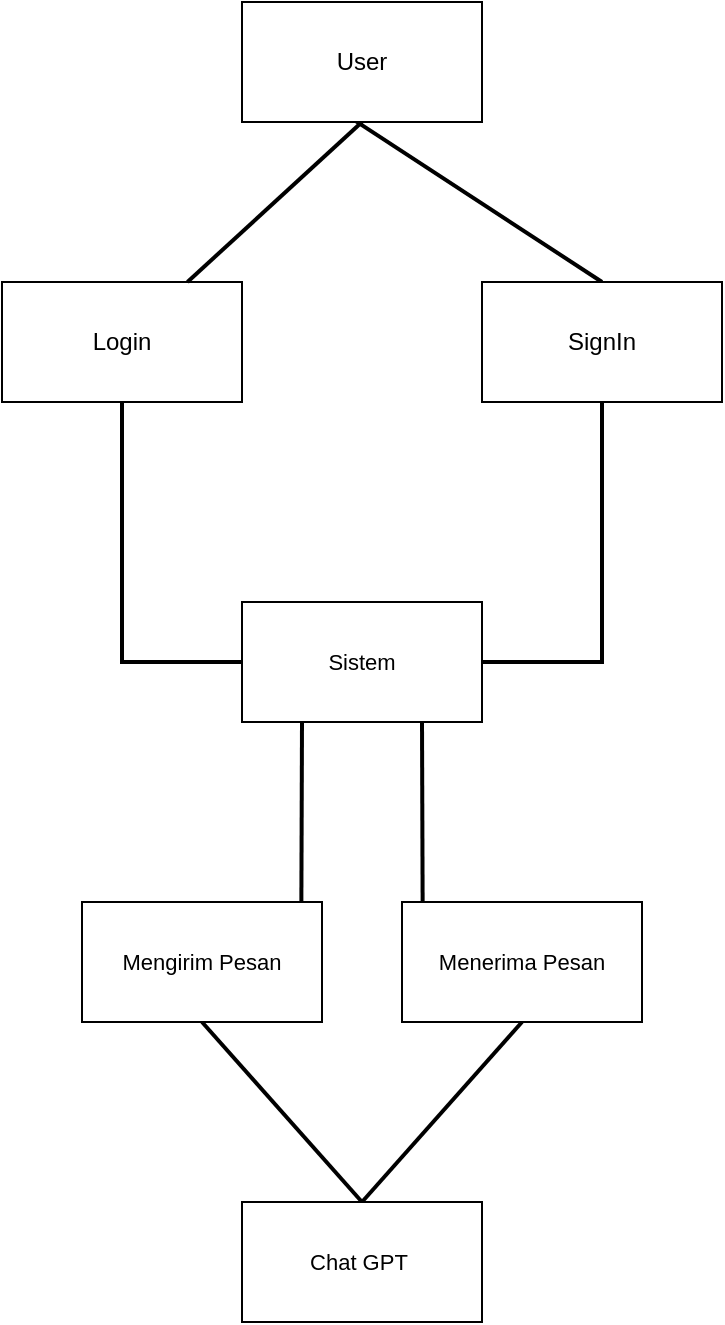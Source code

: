 <mxfile version="21.5.0" type="github" pages="8">
  <diagram id="lJt0OQ0xtdoHGFoe9xAg" name="Halaman-8">
    <mxGraphModel dx="642" dy="498" grid="1" gridSize="10" guides="1" tooltips="1" connect="1" arrows="1" fold="1" page="1" pageScale="1" pageWidth="827" pageHeight="1169" math="0" shadow="0">
      <root>
        <mxCell id="0" />
        <mxCell id="1" parent="0" />
        <mxCell id="5AnVTymchOrtmU1yzf-B-12" style="edgeStyle=none;shape=connector;rounded=0;orthogonalLoop=1;jettySize=auto;html=1;exitX=0.5;exitY=1;exitDx=0;exitDy=0;labelBackgroundColor=default;strokeColor=default;strokeWidth=2;fontFamily=Helvetica;fontSize=11;fontColor=default;endArrow=none;endFill=0;" edge="1" parent="1" source="5AnVTymchOrtmU1yzf-B-4" target="5AnVTymchOrtmU1yzf-B-11">
          <mxGeometry relative="1" as="geometry">
            <Array as="points">
              <mxPoint x="300" y="480" />
            </Array>
          </mxGeometry>
        </mxCell>
        <mxCell id="5AnVTymchOrtmU1yzf-B-4" value="Login" style="rounded=0;whiteSpace=wrap;html=1;" vertex="1" parent="1">
          <mxGeometry x="240" y="290" width="120" height="60" as="geometry" />
        </mxCell>
        <mxCell id="5AnVTymchOrtmU1yzf-B-10" style="edgeStyle=none;shape=connector;rounded=0;orthogonalLoop=1;jettySize=auto;html=1;exitX=0.5;exitY=0;exitDx=0;exitDy=0;entryX=0.471;entryY=0.988;entryDx=0;entryDy=0;entryPerimeter=0;labelBackgroundColor=default;strokeColor=default;strokeWidth=2;fontFamily=Helvetica;fontSize=11;fontColor=default;endArrow=none;endFill=0;" edge="1" parent="1" source="5AnVTymchOrtmU1yzf-B-5" target="5AnVTymchOrtmU1yzf-B-8">
          <mxGeometry relative="1" as="geometry" />
        </mxCell>
        <mxCell id="5AnVTymchOrtmU1yzf-B-13" style="edgeStyle=none;shape=connector;rounded=0;orthogonalLoop=1;jettySize=auto;html=1;exitX=0.5;exitY=1;exitDx=0;exitDy=0;labelBackgroundColor=default;strokeColor=default;strokeWidth=2;fontFamily=Helvetica;fontSize=11;fontColor=default;endArrow=none;endFill=0;" edge="1" parent="1" source="5AnVTymchOrtmU1yzf-B-5" target="5AnVTymchOrtmU1yzf-B-11">
          <mxGeometry relative="1" as="geometry">
            <Array as="points">
              <mxPoint x="540" y="480" />
            </Array>
          </mxGeometry>
        </mxCell>
        <mxCell id="5AnVTymchOrtmU1yzf-B-5" value="SignIn" style="rounded=0;whiteSpace=wrap;html=1;" vertex="1" parent="1">
          <mxGeometry x="480" y="290" width="120" height="60" as="geometry" />
        </mxCell>
        <mxCell id="5AnVTymchOrtmU1yzf-B-9" style="rounded=0;orthogonalLoop=1;jettySize=auto;html=1;exitX=0.5;exitY=1;exitDx=0;exitDy=0;strokeWidth=2;endArrow=none;endFill=0;" edge="1" parent="1" source="5AnVTymchOrtmU1yzf-B-8" target="5AnVTymchOrtmU1yzf-B-4">
          <mxGeometry relative="1" as="geometry" />
        </mxCell>
        <mxCell id="5AnVTymchOrtmU1yzf-B-8" value="User" style="rounded=0;whiteSpace=wrap;html=1;" vertex="1" parent="1">
          <mxGeometry x="360" y="150" width="120" height="60" as="geometry" />
        </mxCell>
        <mxCell id="5AnVTymchOrtmU1yzf-B-17" style="edgeStyle=none;shape=connector;rounded=0;orthogonalLoop=1;jettySize=auto;html=1;exitX=0.25;exitY=1;exitDx=0;exitDy=0;entryX=0.914;entryY=0;entryDx=0;entryDy=0;entryPerimeter=0;labelBackgroundColor=default;strokeColor=default;strokeWidth=2;fontFamily=Helvetica;fontSize=11;fontColor=default;endArrow=none;endFill=0;" edge="1" parent="1" source="5AnVTymchOrtmU1yzf-B-11" target="5AnVTymchOrtmU1yzf-B-15">
          <mxGeometry relative="1" as="geometry" />
        </mxCell>
        <mxCell id="5AnVTymchOrtmU1yzf-B-18" style="edgeStyle=none;shape=connector;rounded=0;orthogonalLoop=1;jettySize=auto;html=1;exitX=0.75;exitY=1;exitDx=0;exitDy=0;entryX=0.086;entryY=0.018;entryDx=0;entryDy=0;entryPerimeter=0;labelBackgroundColor=default;strokeColor=default;strokeWidth=2;fontFamily=Helvetica;fontSize=11;fontColor=default;endArrow=none;endFill=0;" edge="1" parent="1" source="5AnVTymchOrtmU1yzf-B-11" target="5AnVTymchOrtmU1yzf-B-16">
          <mxGeometry relative="1" as="geometry" />
        </mxCell>
        <mxCell id="5AnVTymchOrtmU1yzf-B-11" value="Sistem" style="rounded=0;whiteSpace=wrap;html=1;fontFamily=Helvetica;fontSize=11;fontColor=default;" vertex="1" parent="1">
          <mxGeometry x="360" y="450" width="120" height="60" as="geometry" />
        </mxCell>
        <mxCell id="5AnVTymchOrtmU1yzf-B-20" style="edgeStyle=none;shape=connector;rounded=0;orthogonalLoop=1;jettySize=auto;html=1;exitX=0.5;exitY=1;exitDx=0;exitDy=0;labelBackgroundColor=default;strokeColor=default;strokeWidth=2;fontFamily=Helvetica;fontSize=11;fontColor=default;endArrow=none;endFill=0;entryX=0.5;entryY=0;entryDx=0;entryDy=0;" edge="1" parent="1" source="5AnVTymchOrtmU1yzf-B-15" target="5AnVTymchOrtmU1yzf-B-19">
          <mxGeometry relative="1" as="geometry">
            <mxPoint x="340.034" y="760" as="targetPoint" />
          </mxGeometry>
        </mxCell>
        <mxCell id="5AnVTymchOrtmU1yzf-B-15" value="Mengirim Pesan" style="rounded=0;whiteSpace=wrap;html=1;fontFamily=Helvetica;fontSize=11;fontColor=default;" vertex="1" parent="1">
          <mxGeometry x="280" y="600" width="120" height="60" as="geometry" />
        </mxCell>
        <mxCell id="5AnVTymchOrtmU1yzf-B-21" style="edgeStyle=none;shape=connector;rounded=0;orthogonalLoop=1;jettySize=auto;html=1;exitX=0.5;exitY=1;exitDx=0;exitDy=0;entryX=0.5;entryY=0;entryDx=0;entryDy=0;labelBackgroundColor=default;strokeColor=default;strokeWidth=2;fontFamily=Helvetica;fontSize=11;fontColor=default;endArrow=none;endFill=0;" edge="1" parent="1" source="5AnVTymchOrtmU1yzf-B-16" target="5AnVTymchOrtmU1yzf-B-19">
          <mxGeometry relative="1" as="geometry" />
        </mxCell>
        <mxCell id="5AnVTymchOrtmU1yzf-B-16" value="Menerima Pesan" style="rounded=0;whiteSpace=wrap;html=1;fontFamily=Helvetica;fontSize=11;fontColor=default;" vertex="1" parent="1">
          <mxGeometry x="440" y="600" width="120" height="60" as="geometry" />
        </mxCell>
        <mxCell id="5AnVTymchOrtmU1yzf-B-19" value="Chat GPT&amp;nbsp;" style="rounded=0;whiteSpace=wrap;html=1;fontFamily=Helvetica;fontSize=11;fontColor=default;" vertex="1" parent="1">
          <mxGeometry x="360" y="750" width="120" height="60" as="geometry" />
        </mxCell>
      </root>
    </mxGraphModel>
  </diagram>
  <diagram id="G3UdVmIDYm2afEFxhWFF" name="Akhir">
    <mxGraphModel dx="1939" dy="597" grid="1" gridSize="10" guides="1" tooltips="1" connect="1" arrows="1" fold="1" page="1" pageScale="1" pageWidth="1169" pageHeight="827" math="0" shadow="0">
      <root>
        <mxCell id="0" />
        <mxCell id="1" parent="0" />
        <mxCell id="QG5lSxfu3OgE2nm877o2-6" style="rounded=0;orthogonalLoop=1;jettySize=auto;html=1;exitX=0.5;exitY=1;exitDx=0;exitDy=0;endArrow=none;endFill=0;strokeWidth=3;entryX=0.5;entryY=0;entryDx=0;entryDy=0;" parent="1" source="QG5lSxfu3OgE2nm877o2-3" target="QG5lSxfu3OgE2nm877o2-5" edge="1">
          <mxGeometry relative="1" as="geometry" />
        </mxCell>
        <mxCell id="QG5lSxfu3OgE2nm877o2-3" value="{ *,*,*,* }&lt;br&gt;w = 0, p = 0&lt;br&gt;ub = 75" style="rounded=0;whiteSpace=wrap;html=1;" parent="1" vertex="1">
          <mxGeometry x="400" y="50" width="120" height="60" as="geometry" />
        </mxCell>
        <mxCell id="QG5lSxfu3OgE2nm877o2-7" style="edgeStyle=none;shape=connector;rounded=0;orthogonalLoop=1;jettySize=auto;html=1;exitX=0.5;exitY=0;exitDx=0;exitDy=0;labelBackgroundColor=default;strokeColor=default;strokeWidth=3;fontFamily=Helvetica;fontSize=11;fontColor=default;endArrow=none;endFill=0;" parent="1" source="QG5lSxfu3OgE2nm877o2-4" edge="1">
          <mxGeometry relative="1" as="geometry">
            <mxPoint x="460" y="110" as="targetPoint" />
          </mxGeometry>
        </mxCell>
        <mxCell id="QG5lSxfu3OgE2nm877o2-4" value="{ 0,*,*,* }&lt;br&gt;w = 0, p = 0&lt;br&gt;ub = 45" style="rounded=0;whiteSpace=wrap;html=1;" parent="1" vertex="1">
          <mxGeometry x="520" y="160" width="120" height="60" as="geometry" />
        </mxCell>
        <mxCell id="QG5lSxfu3OgE2nm877o2-12" style="edgeStyle=none;shape=connector;rounded=0;orthogonalLoop=1;jettySize=auto;html=1;exitX=0.5;exitY=1;exitDx=0;exitDy=0;labelBackgroundColor=default;strokeColor=default;strokeWidth=3;fontFamily=Helvetica;fontSize=11;fontColor=default;endArrow=none;endFill=0;entryX=0.5;entryY=0;entryDx=0;entryDy=0;" parent="1" source="QG5lSxfu3OgE2nm877o2-5" target="QG5lSxfu3OgE2nm877o2-9" edge="1">
          <mxGeometry relative="1" as="geometry" />
        </mxCell>
        <mxCell id="QG5lSxfu3OgE2nm877o2-5" value="{ 1,*,*,* }&lt;br&gt;w = 2, p = 10&lt;br&gt;ub = 49" style="rounded=0;whiteSpace=wrap;html=1;" parent="1" vertex="1">
          <mxGeometry x="280" y="160" width="120" height="60" as="geometry" />
        </mxCell>
        <mxCell id="QG5lSxfu3OgE2nm877o2-13" style="edgeStyle=none;shape=connector;rounded=0;orthogonalLoop=1;jettySize=auto;html=1;exitX=0.5;exitY=0;exitDx=0;exitDy=0;labelBackgroundColor=default;strokeColor=default;strokeWidth=3;fontFamily=Helvetica;fontSize=11;fontColor=default;endArrow=none;endFill=0;" parent="1" source="QG5lSxfu3OgE2nm877o2-8" edge="1">
          <mxGeometry relative="1" as="geometry">
            <mxPoint x="340" y="220" as="targetPoint" />
          </mxGeometry>
        </mxCell>
        <mxCell id="QG5lSxfu3OgE2nm877o2-8" value="{ 1,0,*,* }&lt;br&gt;w = 2, p = 10&lt;br&gt;ub = 23" style="rounded=0;whiteSpace=wrap;html=1;" parent="1" vertex="1">
          <mxGeometry x="400" y="270" width="120" height="60" as="geometry" />
        </mxCell>
        <mxCell id="QG5lSxfu3OgE2nm877o2-14" style="edgeStyle=none;shape=connector;rounded=0;orthogonalLoop=1;jettySize=auto;html=1;exitX=0.5;exitY=1;exitDx=0;exitDy=0;entryX=0.5;entryY=0;entryDx=0;entryDy=0;labelBackgroundColor=default;strokeColor=default;strokeWidth=3;fontFamily=Helvetica;fontSize=11;fontColor=default;endArrow=none;endFill=0;" parent="1" source="QG5lSxfu3OgE2nm877o2-9" target="QG5lSxfu3OgE2nm877o2-11" edge="1">
          <mxGeometry relative="1" as="geometry" />
        </mxCell>
        <mxCell id="QG5lSxfu3OgE2nm877o2-9" value="{ 1,1,*,* }&lt;br&gt;w = 6, p = 22&lt;br&gt;ub = 33.97" style="rounded=0;whiteSpace=wrap;html=1;" parent="1" vertex="1">
          <mxGeometry x="160" y="270" width="120" height="60" as="geometry" />
        </mxCell>
        <mxCell id="QG5lSxfu3OgE2nm877o2-15" style="edgeStyle=none;shape=connector;rounded=0;orthogonalLoop=1;jettySize=auto;html=1;exitX=0.5;exitY=0;exitDx=0;exitDy=0;entryX=0.5;entryY=1;entryDx=0;entryDy=0;labelBackgroundColor=default;strokeColor=default;strokeWidth=3;fontFamily=Helvetica;fontSize=11;fontColor=default;endArrow=none;endFill=0;" parent="1" source="QG5lSxfu3OgE2nm877o2-10" target="QG5lSxfu3OgE2nm877o2-9" edge="1">
          <mxGeometry relative="1" as="geometry" />
        </mxCell>
        <mxCell id="QG5lSxfu3OgE2nm877o2-10" value="{ 1,0,0,* }&lt;br&gt;w = 6, p = 22&lt;br&gt;ub = 33.97" style="rounded=0;whiteSpace=wrap;html=1;" parent="1" vertex="1">
          <mxGeometry x="280" y="384" width="120" height="60" as="geometry" />
        </mxCell>
        <mxCell id="QG5lSxfu3OgE2nm877o2-11" value="{ 1,1,1,* }&lt;br&gt;w = 12, p = 30&lt;br&gt;ub = 33.99" style="rounded=0;whiteSpace=wrap;html=1;" parent="1" vertex="1">
          <mxGeometry x="40" y="384" width="120" height="60" as="geometry" />
        </mxCell>
        <mxCell id="QG5lSxfu3OgE2nm877o2-18" style="edgeStyle=none;shape=connector;rounded=0;orthogonalLoop=1;jettySize=auto;html=1;exitX=0.5;exitY=0;exitDx=0;exitDy=0;entryX=0.5;entryY=1;entryDx=0;entryDy=0;labelBackgroundColor=default;strokeColor=default;strokeWidth=3;fontFamily=Helvetica;fontSize=11;fontColor=default;endArrow=none;endFill=0;" parent="1" source="QG5lSxfu3OgE2nm877o2-16" target="QG5lSxfu3OgE2nm877o2-11" edge="1">
          <mxGeometry relative="1" as="geometry" />
        </mxCell>
        <mxCell id="QG5lSxfu3OgE2nm877o2-16" value="{ 1,1,1,0 }&lt;br&gt;w = 12, p = 30&lt;br&gt;&lt;font color=&quot;#3333ff&quot;&gt;Value = 30&lt;/font&gt;&amp;nbsp;" style="rounded=0;whiteSpace=wrap;html=1;" parent="1" vertex="1">
          <mxGeometry x="150" y="500" width="120" height="60" as="geometry" />
        </mxCell>
        <mxCell id="QG5lSxfu3OgE2nm877o2-19" style="edgeStyle=none;shape=connector;rounded=0;orthogonalLoop=1;jettySize=auto;html=1;exitX=0.5;exitY=0;exitDx=0;exitDy=0;entryX=0.5;entryY=1;entryDx=0;entryDy=0;labelBackgroundColor=default;strokeColor=default;strokeWidth=3;fontFamily=Helvetica;fontSize=11;fontColor=default;endArrow=none;endFill=0;" parent="1" source="QG5lSxfu3OgE2nm877o2-17" target="QG5lSxfu3OgE2nm877o2-11" edge="1">
          <mxGeometry relative="1" as="geometry" />
        </mxCell>
        <mxCell id="QG5lSxfu3OgE2nm877o2-17" value="{ 1,1,1,1 }&lt;br&gt;w = 21 &amp;gt; 15&amp;nbsp;&lt;br&gt;&lt;font color=&quot;#b51a00&quot;&gt;Tidak Layak&lt;/font&gt;" style="rounded=0;whiteSpace=wrap;html=1;" parent="1" vertex="1">
          <mxGeometry x="-80" y="500" width="120" height="60" as="geometry" />
        </mxCell>
        <mxCell id="OYl49FXHRN8fRWSH4eDG-1" value="w1 = &amp;nbsp;2&lt;br&gt;p1 = 10&amp;nbsp;" style="text;html=1;align=center;verticalAlign=middle;resizable=0;points=[];autosize=1;strokeColor=none;fillColor=none;fontSize=11;fontFamily=Helvetica;fontColor=default;" parent="1" vertex="1">
          <mxGeometry x="720" y="183" width="60" height="40" as="geometry" />
        </mxCell>
        <mxCell id="oY2TmYWDDlaFa6lO-J8R-1" value="w2 = 4&amp;nbsp;&lt;br&gt;p2 = &amp;nbsp;12" style="text;html=1;align=center;verticalAlign=middle;resizable=0;points=[];autosize=1;strokeColor=none;fillColor=none;fontSize=11;fontFamily=Helvetica;fontColor=default;" parent="1" vertex="1">
          <mxGeometry x="720" y="240" width="60" height="40" as="geometry" />
        </mxCell>
        <mxCell id="oY2TmYWDDlaFa6lO-J8R-2" value="w3 = 6&lt;br&gt;p3 = 8" style="text;html=1;align=center;verticalAlign=middle;resizable=0;points=[];autosize=1;strokeColor=none;fillColor=none;fontSize=11;fontFamily=Helvetica;fontColor=default;" parent="1" vertex="1">
          <mxGeometry x="720" y="310" width="60" height="40" as="geometry" />
        </mxCell>
        <mxCell id="oY2TmYWDDlaFa6lO-J8R-3" value="w4 = 9&lt;br&gt;p4 = &amp;nbsp;15" style="text;html=1;align=center;verticalAlign=middle;resizable=0;points=[];autosize=1;strokeColor=none;fillColor=none;fontSize=11;fontFamily=Helvetica;fontColor=default;" parent="1" vertex="1">
          <mxGeometry x="720" y="384" width="60" height="40" as="geometry" />
        </mxCell>
      </root>
    </mxGraphModel>
  </diagram>
  <diagram id="LNNjXW7MUJp_ya8l7iZP" name="Halaman-6">
    <mxGraphModel dx="2025" dy="597" grid="1" gridSize="10" guides="1" tooltips="1" connect="1" arrows="1" fold="1" page="1" pageScale="1" pageWidth="1169" pageHeight="827" math="0" shadow="0">
      <root>
        <mxCell id="0" />
        <mxCell id="1" parent="0" />
        <mxCell id="amu3aCUbEeXVyBSg5otC-4" style="rounded=0;orthogonalLoop=1;jettySize=auto;html=1;exitX=0.5;exitY=1;exitDx=0;exitDy=0;entryX=0.5;entryY=0;entryDx=0;entryDy=0;endArrow=none;endFill=0;strokeWidth=2;" parent="1" source="amu3aCUbEeXVyBSg5otC-1" target="amu3aCUbEeXVyBSg5otC-2" edge="1">
          <mxGeometry relative="1" as="geometry" />
        </mxCell>
        <mxCell id="amu3aCUbEeXVyBSg5otC-5" style="edgeStyle=none;shape=connector;rounded=0;orthogonalLoop=1;jettySize=auto;html=1;exitX=0.5;exitY=1;exitDx=0;exitDy=0;labelBackgroundColor=default;strokeColor=default;strokeWidth=2;fontFamily=Helvetica;fontSize=11;fontColor=default;endArrow=none;endFill=0;entryX=0.5;entryY=0;entryDx=0;entryDy=0;" parent="1" source="amu3aCUbEeXVyBSg5otC-1" target="amu3aCUbEeXVyBSg5otC-3" edge="1">
          <mxGeometry relative="1" as="geometry" />
        </mxCell>
        <mxCell id="amu3aCUbEeXVyBSg5otC-1" value="{*,*,*,*}&lt;br&gt;W = 0, P = 0&lt;br&gt;ub = 0 + (200 - 0) x 0,1 = 20" style="rounded=0;whiteSpace=wrap;html=1;" parent="1" vertex="1">
          <mxGeometry x="370" y="280" width="220" height="60" as="geometry" />
        </mxCell>
        <mxCell id="amu3aCUbEeXVyBSg5otC-2" value="{0,*,*,*}&lt;br&gt;W = 0, P = 0&lt;br&gt;ub = 0 + (200 - 0) x 0,04 = 8" style="rounded=0;whiteSpace=wrap;html=1;" parent="1" vertex="1">
          <mxGeometry x="590" y="390" width="220" height="60" as="geometry" />
        </mxCell>
        <mxCell id="amu3aCUbEeXVyBSg5otC-12" style="edgeStyle=none;shape=connector;rounded=0;orthogonalLoop=1;jettySize=auto;html=1;exitX=0.5;exitY=1;exitDx=0;exitDy=0;entryX=0.5;entryY=0;entryDx=0;entryDy=0;labelBackgroundColor=default;strokeColor=default;strokeWidth=2;fontFamily=Helvetica;fontSize=11;fontColor=default;endArrow=none;endFill=0;" parent="1" source="amu3aCUbEeXVyBSg5otC-3" target="amu3aCUbEeXVyBSg5otC-7" edge="1">
          <mxGeometry relative="1" as="geometry" />
        </mxCell>
        <mxCell id="amu3aCUbEeXVyBSg5otC-13" style="edgeStyle=none;shape=connector;rounded=0;orthogonalLoop=1;jettySize=auto;html=1;exitX=0.5;exitY=1;exitDx=0;exitDy=0;entryX=0.5;entryY=0;entryDx=0;entryDy=0;labelBackgroundColor=default;strokeColor=default;strokeWidth=2;fontFamily=Helvetica;fontSize=11;fontColor=default;endArrow=none;endFill=0;" parent="1" source="amu3aCUbEeXVyBSg5otC-3" target="amu3aCUbEeXVyBSg5otC-6" edge="1">
          <mxGeometry relative="1" as="geometry" />
        </mxCell>
        <mxCell id="amu3aCUbEeXVyBSg5otC-3" value="{1,*,*,*}&lt;br&gt;W = 120, P = 12&lt;br&gt;ub = 12 + (200 - 120) x 0,04 = 15.2" style="rounded=0;whiteSpace=wrap;html=1;" parent="1" vertex="1">
          <mxGeometry x="150" y="390" width="220" height="60" as="geometry" />
        </mxCell>
        <mxCell id="amu3aCUbEeXVyBSg5otC-6" value="{1,0,*,*}&lt;br&gt;W = 120, P = 12&lt;br&gt;ub = 12 + (200 - 1200) x 0,034 = 14.72" style="rounded=0;whiteSpace=wrap;html=1;" parent="1" vertex="1">
          <mxGeometry x="370" y="540" width="220" height="60" as="geometry" />
        </mxCell>
        <mxCell id="amu3aCUbEeXVyBSg5otC-14" style="edgeStyle=none;shape=connector;rounded=0;orthogonalLoop=1;jettySize=auto;html=1;exitX=0.5;exitY=1;exitDx=0;exitDy=0;entryX=0.5;entryY=0;entryDx=0;entryDy=0;labelBackgroundColor=default;strokeColor=default;strokeWidth=2;fontFamily=Helvetica;fontSize=11;fontColor=default;endArrow=none;endFill=0;" parent="1" source="amu3aCUbEeXVyBSg5otC-7" target="amu3aCUbEeXVyBSg5otC-8" edge="1">
          <mxGeometry relative="1" as="geometry" />
        </mxCell>
        <mxCell id="amu3aCUbEeXVyBSg5otC-15" style="edgeStyle=none;shape=connector;rounded=0;orthogonalLoop=1;jettySize=auto;html=1;exitX=0.5;exitY=1;exitDx=0;exitDy=0;entryX=0.5;entryY=0;entryDx=0;entryDy=0;labelBackgroundColor=default;strokeColor=default;strokeWidth=2;fontFamily=Helvetica;fontSize=11;fontColor=default;endArrow=none;endFill=0;" parent="1" source="amu3aCUbEeXVyBSg5otC-7" target="amu3aCUbEeXVyBSg5otC-9" edge="1">
          <mxGeometry relative="1" as="geometry" />
        </mxCell>
        <mxCell id="amu3aCUbEeXVyBSg5otC-7" value="{1,1,*,*}&lt;br&gt;W = 195, P = 15&lt;br&gt;ub = 15 + (200 - 195) x 0,034 = 15.17" style="rounded=0;whiteSpace=wrap;html=1;" parent="1" vertex="1">
          <mxGeometry x="-70" y="540" width="220" height="60" as="geometry" />
        </mxCell>
        <mxCell id="amu3aCUbEeXVyBSg5otC-16" style="edgeStyle=none;shape=connector;rounded=0;orthogonalLoop=1;jettySize=auto;html=1;exitX=0.5;exitY=1;exitDx=0;exitDy=0;entryX=0.5;entryY=0;entryDx=0;entryDy=0;labelBackgroundColor=default;strokeColor=default;strokeWidth=2;fontFamily=Helvetica;fontSize=11;fontColor=default;endArrow=none;endFill=0;" parent="1" source="amu3aCUbEeXVyBSg5otC-8" target="amu3aCUbEeXVyBSg5otC-11" edge="1">
          <mxGeometry relative="1" as="geometry" />
        </mxCell>
        <mxCell id="amu3aCUbEeXVyBSg5otC-17" style="edgeStyle=none;shape=connector;rounded=0;orthogonalLoop=1;jettySize=auto;html=1;exitX=0.5;exitY=1;exitDx=0;exitDy=0;entryX=0.5;entryY=0;entryDx=0;entryDy=0;labelBackgroundColor=default;strokeColor=default;strokeWidth=2;fontFamily=Helvetica;fontSize=11;fontColor=default;endArrow=none;endFill=0;" parent="1" source="amu3aCUbEeXVyBSg5otC-8" target="amu3aCUbEeXVyBSg5otC-10" edge="1">
          <mxGeometry relative="1" as="geometry" />
        </mxCell>
        <mxCell id="amu3aCUbEeXVyBSg5otC-8" value="{1,1,0,*}&lt;br&gt;W = 195, P = 15&lt;br&gt;ub = 15 + (200 - 195) x 0,033 = 165" style="rounded=0;whiteSpace=wrap;html=1;" parent="1" vertex="1">
          <mxGeometry x="150" y="680" width="220" height="60" as="geometry" />
        </mxCell>
        <mxCell id="amu3aCUbEeXVyBSg5otC-9" value="{1,1,1,*}&lt;br&gt;&lt;font color=&quot;#e32400&quot;&gt;W = 370&lt;/font&gt;" style="rounded=0;whiteSpace=wrap;html=1;" parent="1" vertex="1">
          <mxGeometry x="-290" y="680" width="220" height="60" as="geometry" />
        </mxCell>
        <mxCell id="amu3aCUbEeXVyBSg5otC-10" value="{1,1,0,0}&lt;br&gt;W = 195, P = 15" style="rounded=0;whiteSpace=wrap;html=1;fillColor=#e1d5e7;strokeColor=#9673a6;" parent="1" vertex="1">
          <mxGeometry x="360" y="840" width="220" height="60" as="geometry" />
        </mxCell>
        <mxCell id="amu3aCUbEeXVyBSg5otC-11" value="{1,1,1,1}&lt;br&gt;&lt;font color=&quot;#ff4013&quot;&gt;W = 345&lt;/font&gt;" style="rounded=0;whiteSpace=wrap;html=1;" parent="1" vertex="1">
          <mxGeometry x="-80" y="840" width="220" height="60" as="geometry" />
        </mxCell>
        <mxCell id="amu3aCUbEeXVyBSg5otC-19" value="K = 200" style="text;html=1;align=center;verticalAlign=middle;resizable=0;points=[];autosize=1;strokeColor=none;fillColor=none;fontSize=11;fontFamily=Helvetica;fontColor=default;" parent="1" vertex="1">
          <mxGeometry x="840" y="310" width="60" height="30" as="geometry" />
        </mxCell>
        <mxCell id="amu3aCUbEeXVyBSg5otC-20" value="facebook.com&lt;br&gt;w1 = 120&lt;br&gt;p1 = 12&lt;br&gt;d1 = 0, 10" style="text;html=1;align=center;verticalAlign=middle;resizable=0;points=[];autosize=1;strokeColor=none;fillColor=none;fontSize=11;fontFamily=Helvetica;fontColor=default;" parent="1" vertex="1">
          <mxGeometry x="825" y="368" width="90" height="70" as="geometry" />
        </mxCell>
        <mxCell id="amu3aCUbEeXVyBSg5otC-21" value="google.com&lt;br&gt;w&lt;span style=&quot;white-space: pre;&quot;&gt;2&lt;/span&gt;&amp;nbsp;= 75&lt;br&gt;p2 = 12&lt;br&gt;d2 = 0,040" style="text;html=1;align=center;verticalAlign=middle;resizable=0;points=[];autosize=1;strokeColor=none;fillColor=none;fontSize=11;fontFamily=Helvetica;fontColor=default;" parent="1" vertex="1">
          <mxGeometry x="830" y="480" width="80" height="70" as="geometry" />
        </mxCell>
        <mxCell id="amu3aCUbEeXVyBSg5otC-22" value="yahoo.com&lt;br&gt;w&lt;span style=&quot;white-space: pre;&quot;&gt;4&lt;/span&gt;&amp;nbsp;= 150&lt;br&gt;p4 = 5&lt;br&gt;d4 = 0,033" style="text;html=1;align=center;verticalAlign=middle;resizable=0;points=[];autosize=1;strokeColor=none;fillColor=none;fontSize=11;fontFamily=Helvetica;fontColor=default;" parent="1" vertex="1">
          <mxGeometry x="830" y="720" width="80" height="70" as="geometry" />
        </mxCell>
        <mxCell id="amu3aCUbEeXVyBSg5otC-23" value="youtube.com&lt;br&gt;w&lt;span style=&quot;white-space: pre;&quot;&gt;3&lt;/span&gt;&amp;nbsp;= 175&lt;br&gt;p3 = 6&lt;br&gt;d3 = 0,034" style="text;html=1;align=center;verticalAlign=middle;resizable=0;points=[];autosize=1;strokeColor=none;fillColor=none;fontSize=11;fontFamily=Helvetica;fontColor=default;" parent="1" vertex="1">
          <mxGeometry x="825" y="600" width="90" height="70" as="geometry" />
        </mxCell>
      </root>
    </mxGraphModel>
  </diagram>
  <diagram id="2lL2gisHlahikFXHl5r-" name="Halaman-5">
    <mxGraphModel dx="856" dy="597" grid="1" gridSize="10" guides="1" tooltips="1" connect="1" arrows="1" fold="1" page="1" pageScale="1" pageWidth="1169" pageHeight="827" math="0" shadow="0">
      <root>
        <mxCell id="0" />
        <mxCell id="1" parent="0" />
        <mxCell id="a3GRy-e21CJLSKp_KVbD-5" style="edgeStyle=none;shape=connector;rounded=0;orthogonalLoop=1;jettySize=auto;html=1;exitX=0;exitY=1;exitDx=0;exitDy=0;labelBackgroundColor=default;strokeColor=default;strokeWidth=4;fontFamily=Helvetica;fontSize=11;fontColor=default;endArrow=none;endFill=0;" parent="1" source="a3GRy-e21CJLSKp_KVbD-1" target="a3GRy-e21CJLSKp_KVbD-4" edge="1">
          <mxGeometry relative="1" as="geometry" />
        </mxCell>
        <mxCell id="a3GRy-e21CJLSKp_KVbD-6" style="edgeStyle=none;shape=connector;rounded=0;orthogonalLoop=1;jettySize=auto;html=1;exitX=0.5;exitY=1;exitDx=0;exitDy=0;labelBackgroundColor=default;strokeColor=default;strokeWidth=4;fontFamily=Helvetica;fontSize=11;fontColor=default;endArrow=none;endFill=0;" parent="1" source="a3GRy-e21CJLSKp_KVbD-1" target="a3GRy-e21CJLSKp_KVbD-3" edge="1">
          <mxGeometry relative="1" as="geometry" />
        </mxCell>
        <mxCell id="a3GRy-e21CJLSKp_KVbD-7" style="edgeStyle=none;shape=connector;rounded=0;orthogonalLoop=1;jettySize=auto;html=1;exitX=1;exitY=1;exitDx=0;exitDy=0;labelBackgroundColor=default;strokeColor=default;strokeWidth=4;fontFamily=Helvetica;fontSize=11;fontColor=default;endArrow=none;endFill=0;" parent="1" source="a3GRy-e21CJLSKp_KVbD-1" target="a3GRy-e21CJLSKp_KVbD-2" edge="1">
          <mxGeometry relative="1" as="geometry" />
        </mxCell>
        <mxCell id="a3GRy-e21CJLSKp_KVbD-1" value="a1" style="ellipse;whiteSpace=wrap;html=1;aspect=fixed;fontFamily=Helvetica;fontSize=11;fillColor=#d5e8d4;strokeColor=#82b366;" parent="1" vertex="1">
          <mxGeometry x="280" y="270" width="80" height="80" as="geometry" />
        </mxCell>
        <mxCell id="a3GRy-e21CJLSKp_KVbD-11" style="edgeStyle=none;shape=connector;rounded=0;orthogonalLoop=1;jettySize=auto;html=1;labelBackgroundColor=default;strokeColor=default;strokeWidth=4;fontFamily=Helvetica;fontSize=11;fontColor=default;endArrow=none;endFill=0;" parent="1" source="a3GRy-e21CJLSKp_KVbD-2" target="a3GRy-e21CJLSKp_KVbD-9" edge="1">
          <mxGeometry relative="1" as="geometry">
            <mxPoint x="575" y="494" as="sourcePoint" />
          </mxGeometry>
        </mxCell>
        <mxCell id="a3GRy-e21CJLSKp_KVbD-12" style="edgeStyle=none;shape=connector;rounded=0;orthogonalLoop=1;jettySize=auto;html=1;labelBackgroundColor=default;strokeColor=default;strokeWidth=4;fontFamily=Helvetica;fontSize=11;fontColor=default;endArrow=none;endFill=0;" parent="1" target="a3GRy-e21CJLSKp_KVbD-10" edge="1">
          <mxGeometry relative="1" as="geometry">
            <mxPoint x="620" y="480" as="sourcePoint" />
          </mxGeometry>
        </mxCell>
        <mxCell id="a3GRy-e21CJLSKp_KVbD-2" value="a4" style="ellipse;whiteSpace=wrap;html=1;aspect=fixed;fontFamily=Helvetica;fontSize=11;fillColor=#d5e8d4;strokeColor=#82b366;" parent="1" vertex="1">
          <mxGeometry x="580" y="400" width="80" height="80" as="geometry" />
        </mxCell>
        <mxCell id="a3GRy-e21CJLSKp_KVbD-3" value="a3" style="ellipse;whiteSpace=wrap;html=1;aspect=fixed;fontFamily=Helvetica;fontSize=11;fillColor=#f8cecc;strokeColor=#b85450;" parent="1" vertex="1">
          <mxGeometry x="280" y="460" width="80" height="80" as="geometry" />
        </mxCell>
        <mxCell id="a3GRy-e21CJLSKp_KVbD-4" value="a2" style="ellipse;whiteSpace=wrap;html=1;aspect=fixed;fontFamily=Helvetica;fontSize=11;fillColor=#f8cecc;strokeColor=#b85450;" parent="1" vertex="1">
          <mxGeometry x="120" y="400" width="80" height="80" as="geometry" />
        </mxCell>
        <mxCell id="a3GRy-e21CJLSKp_KVbD-13" style="edgeStyle=none;shape=connector;rounded=0;orthogonalLoop=1;jettySize=auto;html=1;exitX=0;exitY=0;exitDx=0;exitDy=0;labelBackgroundColor=default;strokeColor=default;strokeWidth=4;fontFamily=Helvetica;fontSize=11;fontColor=default;endArrow=none;endFill=0;entryX=0.5;entryY=1;entryDx=0;entryDy=0;" parent="1" source="a3GRy-e21CJLSKp_KVbD-8" target="a3GRy-e21CJLSKp_KVbD-2" edge="1">
          <mxGeometry relative="1" as="geometry">
            <mxPoint x="590" y="490" as="targetPoint" />
          </mxGeometry>
        </mxCell>
        <mxCell id="a3GRy-e21CJLSKp_KVbD-8" value="a7" style="ellipse;whiteSpace=wrap;html=1;aspect=fixed;fontFamily=Helvetica;fontSize=11;fillColor=#d5e8d4;strokeColor=#82b366;" parent="1" vertex="1">
          <mxGeometry x="820" y="560" width="80" height="80" as="geometry" />
        </mxCell>
        <mxCell id="a3GRy-e21CJLSKp_KVbD-9" value="a6" style="ellipse;whiteSpace=wrap;html=1;aspect=fixed;fontFamily=Helvetica;fontSize=11;fillColor=#f8cecc;strokeColor=#b85450;" parent="1" vertex="1">
          <mxGeometry x="585" y="570" width="80" height="80" as="geometry" />
        </mxCell>
        <mxCell id="a3GRy-e21CJLSKp_KVbD-10" value="a5" style="ellipse;whiteSpace=wrap;html=1;aspect=fixed;fontFamily=Helvetica;fontSize=11;fillColor=#f8cecc;strokeColor=#b85450;" parent="1" vertex="1">
          <mxGeometry x="375" y="564" width="80" height="80" as="geometry" />
        </mxCell>
        <mxCell id="a3GRy-e21CJLSKp_KVbD-14" style="edgeStyle=none;shape=connector;rounded=0;orthogonalLoop=1;jettySize=auto;html=1;exitX=0;exitY=1;exitDx=0;exitDy=0;labelBackgroundColor=default;strokeColor=default;strokeWidth=4;fontFamily=Helvetica;fontSize=11;fontColor=default;endArrow=none;endFill=0;" parent="1" source="a3GRy-e21CJLSKp_KVbD-17" target="a3GRy-e21CJLSKp_KVbD-20" edge="1">
          <mxGeometry relative="1" as="geometry" />
        </mxCell>
        <mxCell id="a3GRy-e21CJLSKp_KVbD-15" style="edgeStyle=none;shape=connector;rounded=0;orthogonalLoop=1;jettySize=auto;html=1;exitX=0.5;exitY=1;exitDx=0;exitDy=0;labelBackgroundColor=default;strokeColor=default;strokeWidth=4;fontFamily=Helvetica;fontSize=11;fontColor=default;endArrow=none;endFill=0;" parent="1" source="a3GRy-e21CJLSKp_KVbD-17" target="a3GRy-e21CJLSKp_KVbD-19" edge="1">
          <mxGeometry relative="1" as="geometry" />
        </mxCell>
        <mxCell id="a3GRy-e21CJLSKp_KVbD-16" style="edgeStyle=none;shape=connector;rounded=0;orthogonalLoop=1;jettySize=auto;html=1;exitX=1;exitY=1;exitDx=0;exitDy=0;labelBackgroundColor=default;strokeColor=default;strokeWidth=4;fontFamily=Helvetica;fontSize=11;fontColor=default;endArrow=none;endFill=0;" parent="1" source="a3GRy-e21CJLSKp_KVbD-17" target="a3GRy-e21CJLSKp_KVbD-18" edge="1">
          <mxGeometry relative="1" as="geometry" />
        </mxCell>
        <mxCell id="a3GRy-e21CJLSKp_KVbD-17" value="a1" style="ellipse;whiteSpace=wrap;html=1;aspect=fixed;fontFamily=Helvetica;fontSize=11;fillColor=#d5e8d4;strokeColor=#82b366;" parent="1" vertex="1">
          <mxGeometry x="280" y="760" width="80" height="80" as="geometry" />
        </mxCell>
        <mxCell id="a3GRy-e21CJLSKp_KVbD-18" value="a6" style="ellipse;whiteSpace=wrap;html=1;aspect=fixed;fontFamily=Helvetica;fontSize=11;fillColor=#d5e8d4;strokeColor=#82b366;" parent="1" vertex="1">
          <mxGeometry x="440" y="890" width="80" height="80" as="geometry" />
        </mxCell>
        <mxCell id="a3GRy-e21CJLSKp_KVbD-19" value="a5" style="ellipse;whiteSpace=wrap;html=1;aspect=fixed;fontFamily=Helvetica;fontSize=11;fillColor=#f8cecc;strokeColor=#b85450;" parent="1" vertex="1">
          <mxGeometry x="280" y="890" width="80" height="80" as="geometry" />
        </mxCell>
        <mxCell id="a3GRy-e21CJLSKp_KVbD-20" value="a2" style="ellipse;whiteSpace=wrap;html=1;aspect=fixed;fontFamily=Helvetica;fontSize=11;fillColor=#f8cecc;strokeColor=#b85450;" parent="1" vertex="1">
          <mxGeometry x="120" y="890" width="80" height="80" as="geometry" />
        </mxCell>
        <mxCell id="a3GRy-e21CJLSKp_KVbD-21" value="a5" style="ellipse;whiteSpace=wrap;html=1;aspect=fixed;fontFamily=Helvetica;fontSize=11;fillColor=#d5e8d4;strokeColor=#82b366;" parent="1" vertex="1">
          <mxGeometry x="760" y="890" width="80" height="80" as="geometry" />
        </mxCell>
        <mxCell id="a3GRy-e21CJLSKp_KVbD-23" style="edgeStyle=none;shape=connector;rounded=0;orthogonalLoop=1;jettySize=auto;html=1;exitX=1;exitY=1;exitDx=0;exitDy=0;labelBackgroundColor=default;strokeColor=default;strokeWidth=4;fontFamily=Helvetica;fontSize=11;fontColor=default;endArrow=none;endFill=0;" parent="1" source="a3GRy-e21CJLSKp_KVbD-22" target="a3GRy-e21CJLSKp_KVbD-21" edge="1">
          <mxGeometry relative="1" as="geometry" />
        </mxCell>
        <mxCell id="a3GRy-e21CJLSKp_KVbD-22" value="a3" style="ellipse;whiteSpace=wrap;html=1;aspect=fixed;fontFamily=Helvetica;fontSize=11;fillColor=#d5e8d4;strokeColor=#82b366;" parent="1" vertex="1">
          <mxGeometry x="610" y="760" width="80" height="80" as="geometry" />
        </mxCell>
        <mxCell id="a3GRy-e21CJLSKp_KVbD-24" value="C = 60&amp;nbsp;&lt;br&gt;kill karena&lt;br&gt;C &amp;lt; 150" style="text;html=1;align=center;verticalAlign=middle;resizable=0;points=[];autosize=1;strokeColor=none;fillColor=none;fontSize=11;fontFamily=Helvetica;fontColor=default;" parent="1" vertex="1">
          <mxGeometry x="165" y="328" width="70" height="50" as="geometry" />
        </mxCell>
        <mxCell id="a3GRy-e21CJLSKp_KVbD-25" value="C = 100&amp;nbsp;&lt;br style=&quot;border-color: var(--border-color);&quot;&gt;kill karena&lt;br style=&quot;border-color: var(--border-color);&quot;&gt;C &amp;lt; 150" style="text;html=1;align=center;verticalAlign=middle;resizable=0;points=[];autosize=1;strokeColor=none;fillColor=none;fontSize=11;fontFamily=Helvetica;fontColor=default;" parent="1" vertex="1">
          <mxGeometry x="320" y="378" width="70" height="50" as="geometry" />
        </mxCell>
        <mxCell id="a3GRy-e21CJLSKp_KVbD-26" value="C =150" style="text;html=1;align=center;verticalAlign=middle;resizable=0;points=[];autosize=1;strokeColor=none;fillColor=none;fontSize=11;fontFamily=Helvetica;fontColor=default;" parent="1" vertex="1">
          <mxGeometry x="395" y="338" width="60" height="30" as="geometry" />
        </mxCell>
        <mxCell id="a3GRy-e21CJLSKp_KVbD-28" value="C = 210,50&amp;nbsp;&lt;br style=&quot;border-color: var(--border-color);&quot;&gt;kill karena&lt;br style=&quot;border-color: var(--border-color);&quot;&gt;a1 -- &amp;gt; a5 &amp;lt; 150" style="text;html=1;align=center;verticalAlign=middle;resizable=0;points=[];autosize=1;strokeColor=none;fillColor=none;fontSize=11;fontFamily=Helvetica;fontColor=default;" parent="1" vertex="1">
          <mxGeometry x="455" y="585" width="100" height="50" as="geometry" />
        </mxCell>
        <mxCell id="a3GRy-e21CJLSKp_KVbD-29" value="C = 220,100&amp;nbsp;&lt;br style=&quot;border-color: var(--border-color);&quot;&gt;kill karena&lt;br style=&quot;border-color: var(--border-color);&quot;&gt;a1 -- &amp;gt; a5 &amp;lt; 150" style="text;html=1;align=center;verticalAlign=middle;resizable=0;points=[];autosize=1;strokeColor=none;fillColor=none;fontSize=11;fontFamily=Helvetica;fontColor=default;" parent="1" vertex="1">
          <mxGeometry x="660" y="590" width="100" height="50" as="geometry" />
        </mxCell>
        <mxCell id="a3GRy-e21CJLSKp_KVbD-31" value="C = 160,230&amp;nbsp;" style="text;html=1;align=center;verticalAlign=middle;resizable=0;points=[];autosize=1;strokeColor=none;fillColor=none;fontSize=11;fontFamily=Helvetica;fontColor=default;" parent="1" vertex="1">
          <mxGeometry x="915" y="595" width="90" height="30" as="geometry" />
        </mxCell>
        <mxCell id="a3GRy-e21CJLSKp_KVbD-32" value="C = 125&amp;nbsp;&lt;br&gt;kill karena&lt;br&gt;C &amp;lt; 150" style="text;html=1;align=center;verticalAlign=middle;resizable=0;points=[];autosize=1;strokeColor=none;fillColor=none;fontSize=11;fontFamily=Helvetica;fontColor=default;" parent="1" vertex="1">
          <mxGeometry x="125" y="980" width="70" height="50" as="geometry" />
        </mxCell>
        <mxCell id="a3GRy-e21CJLSKp_KVbD-33" value="C = 100&amp;nbsp;&lt;br&gt;kill karena&lt;br&gt;C &amp;lt; 150" style="text;html=1;align=center;verticalAlign=middle;resizable=0;points=[];autosize=1;strokeColor=none;fillColor=none;fontSize=11;fontFamily=Helvetica;fontColor=default;" parent="1" vertex="1">
          <mxGeometry x="285" y="980" width="70" height="50" as="geometry" />
        </mxCell>
        <mxCell id="a3GRy-e21CJLSKp_KVbD-34" value="C =160" style="text;html=1;align=center;verticalAlign=middle;resizable=0;points=[];autosize=1;strokeColor=none;fillColor=none;fontSize=11;fontFamily=Helvetica;fontColor=default;" parent="1" vertex="1">
          <mxGeometry x="450" y="980" width="60" height="30" as="geometry" />
        </mxCell>
        <mxCell id="a3GRy-e21CJLSKp_KVbD-36" value="C = 250" style="text;html=1;align=center;verticalAlign=middle;resizable=0;points=[];autosize=1;strokeColor=none;fillColor=none;fontSize=11;fontFamily=Helvetica;fontColor=default;" parent="1" vertex="1">
          <mxGeometry x="730" y="840" width="60" height="30" as="geometry" />
        </mxCell>
      </root>
    </mxGraphModel>
  </diagram>
  <diagram id="m9Hev0bh2GZr9BVw1lgr" name="Halaman-4">
    <mxGraphModel dx="1939" dy="597" grid="1" gridSize="10" guides="1" tooltips="1" connect="1" arrows="1" fold="1" page="1" pageScale="1" pageWidth="1169" pageHeight="827" math="0" shadow="0">
      <root>
        <mxCell id="0" />
        <mxCell id="1" parent="0" />
        <mxCell id="WYJriyc-B2CYgc_OSAAv-17" style="edgeStyle=none;shape=connector;rounded=0;orthogonalLoop=1;jettySize=auto;html=1;exitX=0.5;exitY=1;exitDx=0;exitDy=0;entryX=0.5;entryY=0;entryDx=0;entryDy=0;labelBackgroundColor=default;strokeColor=default;strokeWidth=4;fontFamily=Helvetica;fontSize=11;fontColor=default;endArrow=none;endFill=0;" edge="1" parent="1" source="WYJriyc-B2CYgc_OSAAv-1" target="WYJriyc-B2CYgc_OSAAv-4">
          <mxGeometry relative="1" as="geometry" />
        </mxCell>
        <mxCell id="WYJriyc-B2CYgc_OSAAv-1" value="&lt;font style=&quot;font-size: 20px;&quot;&gt;STAR&lt;/font&gt;" style="rounded=1;whiteSpace=wrap;html=1;fontFamily=Helvetica;fontSize=11;fontColor=default;" vertex="1" parent="1">
          <mxGeometry x="340" y="280" width="120" height="60" as="geometry" />
        </mxCell>
        <mxCell id="WYJriyc-B2CYgc_OSAAv-19" style="edgeStyle=none;shape=connector;rounded=0;orthogonalLoop=1;jettySize=auto;html=1;exitX=0.5;exitY=0;exitDx=0;exitDy=0;entryX=0.5;entryY=1;entryDx=0;entryDy=0;labelBackgroundColor=default;strokeColor=default;strokeWidth=4;fontFamily=Helvetica;fontSize=11;fontColor=default;endArrow=none;endFill=0;" edge="1" parent="1" source="WYJriyc-B2CYgc_OSAAv-2" target="WYJriyc-B2CYgc_OSAAv-1">
          <mxGeometry relative="1" as="geometry" />
        </mxCell>
        <mxCell id="WYJriyc-B2CYgc_OSAAv-2" value="YOUTUBE" style="rounded=1;whiteSpace=wrap;html=1;fontFamily=Helvetica;fontSize=11;fontColor=#ffffff;fillColor=#e51400;strokeColor=#B20000;" vertex="1" parent="1">
          <mxGeometry x="550" y="354" width="120" height="60" as="geometry" />
        </mxCell>
        <mxCell id="WYJriyc-B2CYgc_OSAAv-18" style="edgeStyle=none;shape=connector;rounded=0;orthogonalLoop=1;jettySize=auto;html=1;exitX=0.5;exitY=0;exitDx=0;exitDy=0;entryX=0.442;entryY=1.017;entryDx=0;entryDy=0;entryPerimeter=0;labelBackgroundColor=default;strokeColor=default;strokeWidth=4;fontFamily=Helvetica;fontSize=11;fontColor=default;endArrow=none;endFill=0;" edge="1" parent="1" source="WYJriyc-B2CYgc_OSAAv-3" target="WYJriyc-B2CYgc_OSAAv-1">
          <mxGeometry relative="1" as="geometry" />
        </mxCell>
        <mxCell id="WYJriyc-B2CYgc_OSAAv-21" style="edgeStyle=none;shape=connector;rounded=0;orthogonalLoop=1;jettySize=auto;html=1;exitX=0.5;exitY=1;exitDx=0;exitDy=0;labelBackgroundColor=default;strokeColor=default;strokeWidth=4;fontFamily=Helvetica;fontSize=11;fontColor=default;endArrow=none;endFill=0;" edge="1" parent="1" source="WYJriyc-B2CYgc_OSAAv-3" target="WYJriyc-B2CYgc_OSAAv-7">
          <mxGeometry relative="1" as="geometry" />
        </mxCell>
        <mxCell id="WYJriyc-B2CYgc_OSAAv-3" value="YAHOO" style="rounded=1;whiteSpace=wrap;html=1;fontFamily=Helvetica;fontSize=11;fontColor=#ffffff;fillColor=#6a00ff;strokeColor=#3700CC;" vertex="1" parent="1">
          <mxGeometry x="410" y="354" width="120" height="60" as="geometry" />
        </mxCell>
        <mxCell id="WYJriyc-B2CYgc_OSAAv-4" value="FACEBOOK" style="rounded=1;whiteSpace=wrap;html=1;fontFamily=Helvetica;fontSize=11;fontColor=#ffffff;fillColor=#0050ef;strokeColor=#001DBC;" vertex="1" parent="1">
          <mxGeometry x="270" y="354" width="120" height="60" as="geometry" />
        </mxCell>
        <mxCell id="WYJriyc-B2CYgc_OSAAv-15" style="edgeStyle=none;shape=connector;rounded=0;orthogonalLoop=1;jettySize=auto;html=1;exitX=0.5;exitY=1;exitDx=0;exitDy=0;labelBackgroundColor=default;strokeColor=default;strokeWidth=4;fontFamily=Helvetica;fontSize=11;fontColor=default;endArrow=none;endFill=0;entryX=0.5;entryY=0;entryDx=0;entryDy=0;" edge="1" parent="1" source="WYJriyc-B2CYgc_OSAAv-5" target="WYJriyc-B2CYgc_OSAAv-8">
          <mxGeometry relative="1" as="geometry" />
        </mxCell>
        <mxCell id="WYJriyc-B2CYgc_OSAAv-20" style="edgeStyle=none;shape=connector;rounded=0;orthogonalLoop=1;jettySize=auto;html=1;exitX=0.5;exitY=0;exitDx=0;exitDy=0;labelBackgroundColor=default;strokeColor=default;strokeWidth=4;fontFamily=Helvetica;fontSize=11;fontColor=default;endArrow=none;endFill=0;" edge="1" parent="1" source="WYJriyc-B2CYgc_OSAAv-5">
          <mxGeometry relative="1" as="geometry">
            <mxPoint x="400" y="340" as="targetPoint" />
          </mxGeometry>
        </mxCell>
        <mxCell id="WYJriyc-B2CYgc_OSAAv-5" value="GOOGLE" style="rounded=1;whiteSpace=wrap;html=1;fontFamily=Helvetica;fontSize=11;fillColor=#fff2cc;strokeColor=#d6b656;" vertex="1" parent="1">
          <mxGeometry x="130" y="354" width="120" height="60" as="geometry" />
        </mxCell>
        <mxCell id="WYJriyc-B2CYgc_OSAAv-7" value="YOUTUBE" style="rounded=1;whiteSpace=wrap;html=1;fontFamily=Helvetica;fontSize=11;fontColor=#ffffff;fillColor=#e51400;strokeColor=#B20000;" vertex="1" parent="1">
          <mxGeometry x="410" y="450" width="120" height="60" as="geometry" />
        </mxCell>
        <mxCell id="WYJriyc-B2CYgc_OSAAv-13" style="edgeStyle=none;shape=connector;rounded=0;orthogonalLoop=1;jettySize=auto;html=1;entryX=0.5;entryY=0;entryDx=0;entryDy=0;labelBackgroundColor=default;strokeColor=default;strokeWidth=4;fontFamily=Helvetica;fontSize=11;fontColor=default;endArrow=none;endFill=0;" edge="1" parent="1" target="WYJriyc-B2CYgc_OSAAv-11">
          <mxGeometry relative="1" as="geometry">
            <mxPoint x="120" y="510" as="sourcePoint" />
          </mxGeometry>
        </mxCell>
        <mxCell id="WYJriyc-B2CYgc_OSAAv-8" value="FACEBOOK" style="rounded=1;whiteSpace=wrap;html=1;fontFamily=Helvetica;fontSize=11;fontColor=#ffffff;fillColor=#0050ef;strokeColor=#001DBC;" vertex="1" parent="1">
          <mxGeometry x="60" y="450" width="120" height="60" as="geometry" />
        </mxCell>
        <mxCell id="WYJriyc-B2CYgc_OSAAv-16" style="edgeStyle=none;shape=connector;rounded=0;orthogonalLoop=1;jettySize=auto;html=1;exitX=0.5;exitY=0;exitDx=0;exitDy=0;entryX=0.425;entryY=1;entryDx=0;entryDy=0;entryPerimeter=0;labelBackgroundColor=default;strokeColor=default;strokeWidth=4;fontFamily=Helvetica;fontSize=11;fontColor=default;endArrow=none;endFill=0;" edge="1" parent="1" source="WYJriyc-B2CYgc_OSAAv-9" target="WYJriyc-B2CYgc_OSAAv-5">
          <mxGeometry relative="1" as="geometry" />
        </mxCell>
        <mxCell id="WYJriyc-B2CYgc_OSAAv-9" value="YOUTUBE" style="rounded=1;whiteSpace=wrap;html=1;fontFamily=Helvetica;fontSize=11;fontColor=#ffffff;fillColor=#e51400;strokeColor=#B20000;" vertex="1" parent="1">
          <mxGeometry x="190" y="450" width="120" height="60" as="geometry" />
        </mxCell>
        <mxCell id="WYJriyc-B2CYgc_OSAAv-11" value="YAHOO" style="rounded=1;whiteSpace=wrap;html=1;fontFamily=Helvetica;fontSize=11;fontColor=#ffffff;fillColor=#6a00ff;strokeColor=#3700CC;" vertex="1" parent="1">
          <mxGeometry x="-10" y="530" width="120" height="60" as="geometry" />
        </mxCell>
        <mxCell id="WYJriyc-B2CYgc_OSAAv-14" style="edgeStyle=none;shape=connector;rounded=0;orthogonalLoop=1;jettySize=auto;html=1;exitX=0.5;exitY=0;exitDx=0;exitDy=0;labelBackgroundColor=default;strokeColor=default;strokeWidth=4;fontFamily=Helvetica;fontSize=11;fontColor=default;endArrow=none;endFill=0;" edge="1" parent="1" source="WYJriyc-B2CYgc_OSAAv-12">
          <mxGeometry relative="1" as="geometry">
            <mxPoint x="110" y="510" as="targetPoint" />
          </mxGeometry>
        </mxCell>
        <mxCell id="WYJriyc-B2CYgc_OSAAv-12" value="YOUTUBE" style="rounded=1;whiteSpace=wrap;html=1;fontFamily=Helvetica;fontSize=11;fontColor=#ffffff;fillColor=#e51400;strokeColor=#B20000;" vertex="1" parent="1">
          <mxGeometry x="130" y="530" width="120" height="60" as="geometry" />
        </mxCell>
      </root>
    </mxGraphModel>
  </diagram>
  <diagram id="vh5AQVxOZIdrCNndps5o" name="Halaman-3">
    <mxGraphModel dx="906" dy="702" grid="1" gridSize="10" guides="1" tooltips="1" connect="1" arrows="1" fold="1" page="1" pageScale="1" pageWidth="1169" pageHeight="827" math="0" shadow="0">
      <root>
        <mxCell id="0" />
        <mxCell id="1" parent="0" />
        <mxCell id="jSlcAokzp7szLQd7GW8s-6" style="edgeStyle=none;shape=connector;rounded=0;orthogonalLoop=1;jettySize=auto;html=1;labelBackgroundColor=default;strokeColor=default;strokeWidth=4;fontFamily=Helvetica;fontSize=11;fontColor=default;endArrow=none;endFill=0;exitX=0.017;exitY=0.943;exitDx=0;exitDy=0;exitPerimeter=0;entryX=0.935;entryY=0.023;entryDx=0;entryDy=0;entryPerimeter=0;" edge="1" parent="1" source="jSlcAokzp7szLQd7GW8s-1" target="jSlcAokzp7szLQd7GW8s-2">
          <mxGeometry relative="1" as="geometry">
            <mxPoint x="604" y="90" as="sourcePoint" />
          </mxGeometry>
        </mxCell>
        <mxCell id="jSlcAokzp7szLQd7GW8s-7" style="edgeStyle=none;shape=connector;rounded=0;orthogonalLoop=1;jettySize=auto;html=1;exitX=0.5;exitY=1;exitDx=0;exitDy=0;labelBackgroundColor=default;strokeColor=default;strokeWidth=4;fontFamily=Helvetica;fontSize=11;fontColor=default;endArrow=none;endFill=0;" edge="1" parent="1" source="jSlcAokzp7szLQd7GW8s-1" target="jSlcAokzp7szLQd7GW8s-3">
          <mxGeometry relative="1" as="geometry" />
        </mxCell>
        <mxCell id="jSlcAokzp7szLQd7GW8s-1" value="&lt;font style=&quot;font-size: 20px;&quot;&gt;[ P, S, D, K ]&lt;/font&gt;" style="rounded=1;whiteSpace=wrap;html=1;fontFamily=Helvetica;fontSize=25;fontColor=default;align=center;" vertex="1" parent="1">
          <mxGeometry x="604" y="30" width="120" height="60" as="geometry" />
        </mxCell>
        <mxCell id="jSlcAokzp7szLQd7GW8s-2" value="&lt;ul style=&quot;font-size: 16px; border: 0px solid rgb(217, 217, 227); box-sizing: border-box; list-style: outside; margin: 0px; padding: 0px 0px 0px 1rem; display: flex; flex-direction: column; caret-color: rgb(55, 65, 81); color: rgb(55, 65, 81); font-family: Söhne, ui-sans-serif, system-ui, -apple-system, &amp;quot;Segoe UI&amp;quot;, Roboto, Ubuntu, Cantarell, &amp;quot;Noto Sans&amp;quot;, sans-serif, &amp;quot;Helvetica Neue&amp;quot;, Arial, &amp;quot;Apple Color Emoji&amp;quot;, &amp;quot;Segoe UI Emoji&amp;quot;, &amp;quot;Segoe UI Symbol&amp;quot;, &amp;quot;Noto Color Emoji&amp;quot;;&quot;&gt;[ P, NS, D, K ]&lt;/ul&gt;" style="rounded=1;whiteSpace=wrap;html=1;fontFamily=Helvetica;fontSize=11;fontColor=default;align=left;" vertex="1" parent="1">
          <mxGeometry x="410" y="120" width="130" height="60" as="geometry" />
        </mxCell>
        <mxCell id="jSlcAokzp7szLQd7GW8s-39" style="edgeStyle=none;shape=connector;rounded=0;orthogonalLoop=1;jettySize=auto;html=1;exitX=0.5;exitY=1;exitDx=0;exitDy=0;entryX=0.5;entryY=0;entryDx=0;entryDy=0;labelBackgroundColor=default;strokeColor=default;strokeWidth=4;fontFamily=Helvetica;fontSize=11;fontColor=default;endArrow=none;endFill=0;" edge="1" parent="1" source="jSlcAokzp7szLQd7GW8s-3" target="jSlcAokzp7szLQd7GW8s-9">
          <mxGeometry relative="1" as="geometry" />
        </mxCell>
        <mxCell id="jSlcAokzp7szLQd7GW8s-3" value="&lt;font style=&quot;font-size: 16px;&quot;&gt;[ P, S, NS, K ]&lt;/font&gt;" style="rounded=1;whiteSpace=wrap;html=1;fontFamily=Helvetica;fontSize=11;align=center;" vertex="1" parent="1">
          <mxGeometry x="599" y="120" width="130" height="60" as="geometry" />
        </mxCell>
        <mxCell id="jSlcAokzp7szLQd7GW8s-4" style="edgeStyle=none;shape=connector;rounded=0;orthogonalLoop=1;jettySize=auto;html=1;exitX=0.75;exitY=0;exitDx=0;exitDy=0;labelBackgroundColor=default;strokeColor=default;strokeWidth=4;fontFamily=Helvetica;fontSize=11;fontColor=default;endArrow=none;endFill=0;" edge="1" parent="1" source="jSlcAokzp7szLQd7GW8s-3" target="jSlcAokzp7szLQd7GW8s-3">
          <mxGeometry relative="1" as="geometry" />
        </mxCell>
        <mxCell id="jSlcAokzp7szLQd7GW8s-8" style="edgeStyle=none;shape=connector;rounded=0;orthogonalLoop=1;jettySize=auto;html=1;labelBackgroundColor=default;strokeColor=default;strokeWidth=4;fontFamily=Helvetica;fontSize=11;fontColor=default;endArrow=none;endFill=0;entryX=0.983;entryY=0.91;entryDx=0;entryDy=0;entryPerimeter=0;exitX=0.043;exitY=0.023;exitDx=0;exitDy=0;exitPerimeter=0;" edge="1" parent="1" source="jSlcAokzp7szLQd7GW8s-5" target="jSlcAokzp7szLQd7GW8s-1">
          <mxGeometry relative="1" as="geometry">
            <mxPoint x="780" y="120" as="sourcePoint" />
            <mxPoint x="720" y="90" as="targetPoint" />
          </mxGeometry>
        </mxCell>
        <mxCell id="jSlcAokzp7szLQd7GW8s-46" style="edgeStyle=none;shape=connector;rounded=0;orthogonalLoop=1;jettySize=auto;html=1;exitX=0.5;exitY=1;exitDx=0;exitDy=0;entryX=0.5;entryY=0;entryDx=0;entryDy=0;labelBackgroundColor=default;strokeColor=default;strokeWidth=4;fontFamily=Helvetica;fontSize=11;fontColor=default;endArrow=none;endFill=0;" edge="1" parent="1" source="jSlcAokzp7szLQd7GW8s-5" target="jSlcAokzp7szLQd7GW8s-12">
          <mxGeometry relative="1" as="geometry" />
        </mxCell>
        <mxCell id="jSlcAokzp7szLQd7GW8s-5" value="&lt;font style=&quot;font-size: 16px;&quot;&gt;[ P, S, D, NS ]&lt;/font&gt;" style="rounded=1;whiteSpace=wrap;html=1;fontFamily=Helvetica;fontSize=11;align=center;" vertex="1" parent="1">
          <mxGeometry x="770" y="120" width="130" height="60" as="geometry" />
        </mxCell>
        <mxCell id="jSlcAokzp7szLQd7GW8s-9" value="&lt;ul style=&quot;font-size: 16px; border: 0px solid rgb(217, 217, 227); box-sizing: border-box; list-style: outside; margin: 0px; padding: 0px 0px 0px 1rem; display: flex; flex-direction: column; caret-color: rgb(55, 65, 81); font-family: Söhne, ui-sans-serif, system-ui, -apple-system, &amp;quot;Segoe UI&amp;quot;, Roboto, Ubuntu, Cantarell, &amp;quot;Noto Sans&amp;quot;, sans-serif, &amp;quot;Helvetica Neue&amp;quot;, Arial, &amp;quot;Apple Color Emoji&amp;quot;, &amp;quot;Segoe UI Emoji&amp;quot;, &amp;quot;Segoe UI Symbol&amp;quot;, &amp;quot;Noto Color Emoji&amp;quot;;&quot;&gt;[ P, S, NS, NS ]&lt;/ul&gt;" style="rounded=1;whiteSpace=wrap;html=1;fontFamily=Helvetica;fontSize=11;align=left;" vertex="1" parent="1">
          <mxGeometry x="599" y="334" width="130" height="60" as="geometry" />
        </mxCell>
        <mxCell id="jSlcAokzp7szLQd7GW8s-15" style="edgeStyle=none;shape=connector;rounded=0;orthogonalLoop=1;jettySize=auto;html=1;exitX=0.5;exitY=0;exitDx=0;exitDy=0;labelBackgroundColor=default;strokeColor=default;strokeWidth=4;fontFamily=Helvetica;fontSize=11;fontColor=default;endArrow=none;endFill=0;" edge="1" parent="1" source="jSlcAokzp7szLQd7GW8s-10">
          <mxGeometry relative="1" as="geometry">
            <mxPoint x="480" y="180.0" as="targetPoint" />
          </mxGeometry>
        </mxCell>
        <mxCell id="jSlcAokzp7szLQd7GW8s-38" style="edgeStyle=none;shape=connector;rounded=0;orthogonalLoop=1;jettySize=auto;html=1;exitX=0.5;exitY=1;exitDx=0;exitDy=0;entryX=0.5;entryY=0;entryDx=0;entryDy=0;labelBackgroundColor=default;strokeColor=default;strokeWidth=4;fontFamily=Helvetica;fontSize=11;fontColor=default;endArrow=none;endFill=0;" edge="1" parent="1" source="jSlcAokzp7szLQd7GW8s-10" target="jSlcAokzp7szLQd7GW8s-24">
          <mxGeometry relative="1" as="geometry" />
        </mxCell>
        <mxCell id="jSlcAokzp7szLQd7GW8s-10" value="&lt;ul style=&quot;font-size: 16px; border: 0px solid rgb(217, 217, 227); box-sizing: border-box; list-style: outside; margin: 0px; padding: 0px 0px 0px 1rem; display: flex; flex-direction: column; caret-color: rgb(55, 65, 81); color: rgb(55, 65, 81); font-family: Söhne, ui-sans-serif, system-ui, -apple-system, &amp;quot;Segoe UI&amp;quot;, Roboto, Ubuntu, Cantarell, &amp;quot;Noto Sans&amp;quot;, sans-serif, &amp;quot;Helvetica Neue&amp;quot;, Arial, &amp;quot;Apple Color Emoji&amp;quot;, &amp;quot;Segoe UI Emoji&amp;quot;, &amp;quot;Segoe UI Symbol&amp;quot;, &amp;quot;Noto Color Emoji&amp;quot;;&quot;&gt;[ P, NS, NS, K ]&lt;/ul&gt;" style="rounded=1;whiteSpace=wrap;html=1;fontFamily=Helvetica;fontSize=11;fontColor=default;align=left;" vertex="1" parent="1">
          <mxGeometry x="410" y="334" width="130" height="60" as="geometry" />
        </mxCell>
        <mxCell id="jSlcAokzp7szLQd7GW8s-16" style="edgeStyle=none;shape=connector;rounded=0;orthogonalLoop=1;jettySize=auto;html=1;exitX=0.5;exitY=0;exitDx=0;exitDy=0;labelBackgroundColor=default;strokeColor=default;strokeWidth=4;fontFamily=Helvetica;fontSize=11;fontColor=default;endArrow=none;endFill=0;" edge="1" parent="1" source="jSlcAokzp7szLQd7GW8s-11">
          <mxGeometry relative="1" as="geometry">
            <mxPoint x="480" y="180.0" as="targetPoint" />
          </mxGeometry>
        </mxCell>
        <mxCell id="jSlcAokzp7szLQd7GW8s-37" style="edgeStyle=none;shape=connector;rounded=0;orthogonalLoop=1;jettySize=auto;html=1;exitX=0.5;exitY=1;exitDx=0;exitDy=0;entryX=0.5;entryY=0;entryDx=0;entryDy=0;labelBackgroundColor=default;strokeColor=default;strokeWidth=4;fontFamily=Helvetica;fontSize=11;fontColor=default;endArrow=none;endFill=0;" edge="1" parent="1" source="jSlcAokzp7szLQd7GW8s-11" target="jSlcAokzp7szLQd7GW8s-23">
          <mxGeometry relative="1" as="geometry" />
        </mxCell>
        <mxCell id="jSlcAokzp7szLQd7GW8s-11" value="&lt;ul style=&quot;font-size: 16px; border: 0px solid rgb(217, 217, 227); box-sizing: border-box; list-style: outside; margin: 0px; padding: 0px 0px 0px 1rem; display: flex; flex-direction: column; caret-color: rgb(55, 65, 81); font-family: Söhne, ui-sans-serif, system-ui, -apple-system, &amp;quot;Segoe UI&amp;quot;, Roboto, Ubuntu, Cantarell, &amp;quot;Noto Sans&amp;quot;, sans-serif, &amp;quot;Helvetica Neue&amp;quot;, Arial, &amp;quot;Apple Color Emoji&amp;quot;, &amp;quot;Segoe UI Emoji&amp;quot;, &amp;quot;Segoe UI Symbol&amp;quot;, &amp;quot;Noto Color Emoji&amp;quot;;&quot;&gt;[ NS, NS, D, K ]&lt;/ul&gt;" style="rounded=1;whiteSpace=wrap;html=1;fontFamily=Helvetica;fontSize=11;align=center;" vertex="1" parent="1">
          <mxGeometry x="270" y="334" width="130" height="60" as="geometry" />
        </mxCell>
        <mxCell id="jSlcAokzp7szLQd7GW8s-49" style="edgeStyle=none;shape=connector;rounded=0;orthogonalLoop=1;jettySize=auto;html=1;exitX=0.5;exitY=1;exitDx=0;exitDy=0;entryX=1;entryY=0.5;entryDx=0;entryDy=0;labelBackgroundColor=default;strokeColor=default;strokeWidth=4;fontFamily=Helvetica;fontSize=11;fontColor=default;endArrow=none;endFill=0;" edge="1" parent="1" source="jSlcAokzp7szLQd7GW8s-12" target="jSlcAokzp7szLQd7GW8s-40">
          <mxGeometry relative="1" as="geometry" />
        </mxCell>
        <mxCell id="jSlcAokzp7szLQd7GW8s-12" value="&lt;ul style=&quot;font-size: 16px; border: 0px solid rgb(217, 217, 227); box-sizing: border-box; list-style: outside; margin: 0px; padding: 0px 0px 0px 1rem; display: flex; flex-direction: column; caret-color: rgb(55, 65, 81); font-family: Söhne, ui-sans-serif, system-ui, -apple-system, &amp;quot;Segoe UI&amp;quot;, Roboto, Ubuntu, Cantarell, &amp;quot;Noto Sans&amp;quot;, sans-serif, &amp;quot;Helvetica Neue&amp;quot;, Arial, &amp;quot;Apple Color Emoji&amp;quot;, &amp;quot;Segoe UI Emoji&amp;quot;, &amp;quot;Segoe UI Symbol&amp;quot;, &amp;quot;Noto Color Emoji&amp;quot;;&quot;&gt;[ P, NS, D, NS ]&lt;/ul&gt;" style="rounded=1;whiteSpace=wrap;html=1;fontFamily=Helvetica;fontSize=11;align=left;" vertex="1" parent="1">
          <mxGeometry x="770" y="334" width="130" height="60" as="geometry" />
        </mxCell>
        <mxCell id="jSlcAokzp7szLQd7GW8s-51" style="edgeStyle=none;shape=connector;rounded=0;orthogonalLoop=1;jettySize=auto;html=1;exitX=0.5;exitY=1;exitDx=0;exitDy=0;entryX=0;entryY=0.5;entryDx=0;entryDy=0;labelBackgroundColor=default;strokeColor=default;strokeWidth=4;fontFamily=Helvetica;fontSize=11;fontColor=default;endArrow=none;endFill=0;" edge="1" parent="1" source="jSlcAokzp7szLQd7GW8s-23" target="jSlcAokzp7szLQd7GW8s-47">
          <mxGeometry relative="1" as="geometry" />
        </mxCell>
        <mxCell id="jSlcAokzp7szLQd7GW8s-23" value="&lt;ul style=&quot;border: 0px solid rgb(217, 217, 227); box-sizing: border-box; list-style: outside; margin: 0px; padding: 0px 0px 0px 1rem; display: flex; flex-direction: column; caret-color: rgb(55, 65, 81); color: rgb(55, 65, 81); font-family: Söhne, ui-sans-serif, system-ui, -apple-system, &amp;quot;Segoe UI&amp;quot;, Roboto, Ubuntu, Cantarell, &amp;quot;Noto Sans&amp;quot;, sans-serif, &amp;quot;Helvetica Neue&amp;quot;, Arial, &amp;quot;Apple Color Emoji&amp;quot;, &amp;quot;Segoe UI Emoji&amp;quot;, &amp;quot;Segoe UI Symbol&amp;quot;, &amp;quot;Noto Color Emoji&amp;quot;;&quot;&gt;&lt;font&gt;&lt;font style=&quot;font-size: 14px;&quot;&gt;[ NS, NS, NS, K ]&lt;/font&gt;&lt;/font&gt;&lt;/ul&gt;" style="rounded=1;whiteSpace=wrap;html=1;fontFamily=Helvetica;fontSize=11;fontColor=default;align=center;" vertex="1" parent="1">
          <mxGeometry x="270" y="440" width="130" height="60" as="geometry" />
        </mxCell>
        <mxCell id="jSlcAokzp7szLQd7GW8s-50" style="edgeStyle=none;shape=connector;rounded=0;orthogonalLoop=1;jettySize=auto;html=1;exitX=0.5;exitY=1;exitDx=0;exitDy=0;entryX=0;entryY=0.5;entryDx=0;entryDy=0;labelBackgroundColor=default;strokeColor=default;strokeWidth=4;fontFamily=Helvetica;fontSize=11;fontColor=default;endArrow=none;endFill=0;" edge="1" parent="1" source="jSlcAokzp7szLQd7GW8s-24" target="jSlcAokzp7szLQd7GW8s-47">
          <mxGeometry relative="1" as="geometry" />
        </mxCell>
        <mxCell id="jSlcAokzp7szLQd7GW8s-24" value="&lt;ul style=&quot;border: 0px solid rgb(217, 217, 227); box-sizing: border-box; list-style: outside; margin: 0px; padding: 0px 0px 0px 1rem; display: flex; flex-direction: column; caret-color: rgb(55, 65, 81); color: rgb(55, 65, 81); font-family: Söhne, ui-sans-serif, system-ui, -apple-system, &amp;quot;Segoe UI&amp;quot;, Roboto, Ubuntu, Cantarell, &amp;quot;Noto Sans&amp;quot;, sans-serif, &amp;quot;Helvetica Neue&amp;quot;, Arial, &amp;quot;Apple Color Emoji&amp;quot;, &amp;quot;Segoe UI Emoji&amp;quot;, &amp;quot;Segoe UI Symbol&amp;quot;, &amp;quot;Noto Color Emoji&amp;quot;;&quot;&gt;&lt;font&gt;&lt;font style=&quot;font-size: 14px;&quot;&gt;[ P, NS, NS, NS ]&lt;/font&gt;&lt;/font&gt;&lt;/ul&gt;" style="rounded=1;whiteSpace=wrap;html=1;fontFamily=Helvetica;fontSize=11;fontColor=default;align=left;" vertex="1" parent="1">
          <mxGeometry x="410" y="440" width="130" height="60" as="geometry" />
        </mxCell>
        <mxCell id="jSlcAokzp7szLQd7GW8s-41" style="edgeStyle=none;shape=connector;rounded=0;orthogonalLoop=1;jettySize=auto;html=1;exitX=0.5;exitY=0;exitDx=0;exitDy=0;entryX=0.5;entryY=1;entryDx=0;entryDy=0;labelBackgroundColor=default;strokeColor=default;strokeWidth=4;fontFamily=Helvetica;fontSize=11;fontColor=default;endArrow=none;endFill=0;" edge="1" parent="1" source="jSlcAokzp7szLQd7GW8s-40" target="jSlcAokzp7szLQd7GW8s-9">
          <mxGeometry relative="1" as="geometry" />
        </mxCell>
        <mxCell id="jSlcAokzp7szLQd7GW8s-40" value="&lt;ul style=&quot;border: 0px solid rgb(217, 217, 227); box-sizing: border-box; list-style: outside; margin: 0px; padding: 0px 0px 0px 1rem; display: flex; flex-direction: column; caret-color: rgb(55, 65, 81); color: rgb(55, 65, 81); font-family: Söhne, ui-sans-serif, system-ui, -apple-system, &amp;quot;Segoe UI&amp;quot;, Roboto, Ubuntu, Cantarell, &amp;quot;Noto Sans&amp;quot;, sans-serif, &amp;quot;Helvetica Neue&amp;quot;, Arial, &amp;quot;Apple Color Emoji&amp;quot;, &amp;quot;Segoe UI Emoji&amp;quot;, &amp;quot;Segoe UI Symbol&amp;quot;, &amp;quot;Noto Color Emoji&amp;quot;;&quot;&gt;&lt;font&gt;&lt;font style=&quot;font-size: 14px;&quot;&gt;[ P, NS, NS, NS ]&lt;/font&gt;&lt;/font&gt;&lt;/ul&gt;" style="rounded=1;whiteSpace=wrap;html=1;fontFamily=Helvetica;fontSize=11;fontColor=default;align=left;" vertex="1" parent="1">
          <mxGeometry x="599" y="434" width="130" height="60" as="geometry" />
        </mxCell>
        <mxCell id="jSlcAokzp7szLQd7GW8s-43" style="edgeStyle=none;shape=connector;rounded=0;orthogonalLoop=1;jettySize=auto;html=1;entryX=0.5;entryY=1;entryDx=0;entryDy=0;labelBackgroundColor=default;strokeColor=default;strokeWidth=4;fontFamily=Helvetica;fontSize=11;fontColor=default;endArrow=none;endFill=0;" edge="1" parent="1" source="jSlcAokzp7szLQd7GW8s-47" target="jSlcAokzp7szLQd7GW8s-40">
          <mxGeometry relative="1" as="geometry">
            <mxPoint x="664" y="530" as="sourcePoint" />
          </mxGeometry>
        </mxCell>
        <mxCell id="jSlcAokzp7szLQd7GW8s-47" value="&lt;font style=&quot;font-size: 20px;&quot;&gt;[ P, S, D, K ]&lt;/font&gt;" style="rounded=1;whiteSpace=wrap;html=1;fontFamily=Helvetica;fontSize=25;fontColor=#ffffff;align=center;fillColor=#60a917;strokeColor=#2D7600;" vertex="1" parent="1">
          <mxGeometry x="604" y="610" width="120" height="60" as="geometry" />
        </mxCell>
      </root>
    </mxGraphModel>
  </diagram>
  <diagram id="SUclW4FVFFgobb4Kxquy" name="Halaman-2">
    <mxGraphModel dx="1100" dy="853" grid="1" gridSize="10" guides="1" tooltips="1" connect="1" arrows="1" fold="1" page="1" pageScale="1" pageWidth="827" pageHeight="1169" math="0" shadow="0">
      <root>
        <mxCell id="0" />
        <mxCell id="1" parent="0" />
        <mxCell id="9GWXGuHqafm2LRLUo2vn-13" style="edgeStyle=none;shape=connector;rounded=0;orthogonalLoop=1;jettySize=auto;html=1;exitX=0;exitY=1;exitDx=0;exitDy=0;entryX=1;entryY=0;entryDx=0;entryDy=0;labelBackgroundColor=default;strokeColor=default;strokeWidth=4;fontFamily=Helvetica;fontSize=11;fontColor=default;endArrow=none;endFill=0;" edge="1" parent="1" source="9GWXGuHqafm2LRLUo2vn-1" target="9GWXGuHqafm2LRLUo2vn-2">
          <mxGeometry relative="1" as="geometry" />
        </mxCell>
        <mxCell id="9GWXGuHqafm2LRLUo2vn-38" style="edgeStyle=none;shape=connector;rounded=0;orthogonalLoop=1;jettySize=auto;html=1;exitX=1;exitY=1;exitDx=0;exitDy=0;entryX=0;entryY=0;entryDx=0;entryDy=0;labelBackgroundColor=default;strokeColor=default;strokeWidth=4;fontFamily=Helvetica;fontSize=11;fontColor=default;endArrow=none;endFill=0;" edge="1" parent="1" source="9GWXGuHqafm2LRLUo2vn-1" target="9GWXGuHqafm2LRLUo2vn-35">
          <mxGeometry relative="1" as="geometry" />
        </mxCell>
        <mxCell id="9GWXGuHqafm2LRLUo2vn-41" style="edgeStyle=none;shape=connector;rounded=0;orthogonalLoop=1;jettySize=auto;html=1;exitX=1;exitY=0.5;exitDx=0;exitDy=0;labelBackgroundColor=default;strokeColor=default;strokeWidth=4;fontFamily=Helvetica;fontSize=11;fontColor=default;endArrow=none;endFill=0;" edge="1" parent="1" source="9GWXGuHqafm2LRLUo2vn-1" target="9GWXGuHqafm2LRLUo2vn-40">
          <mxGeometry relative="1" as="geometry" />
        </mxCell>
        <mxCell id="9GWXGuHqafm2LRLUo2vn-1" value="{ }" style="ellipse;whiteSpace=wrap;html=1;aspect=fixed;fontFamily=Helvetica;fontSize=20;fontColor=default;" vertex="1" parent="1">
          <mxGeometry x="490" y="39" width="80" height="80" as="geometry" />
        </mxCell>
        <mxCell id="9GWXGuHqafm2LRLUo2vn-12" style="edgeStyle=none;shape=connector;rounded=0;orthogonalLoop=1;jettySize=auto;html=1;exitX=0;exitY=1;exitDx=0;exitDy=0;labelBackgroundColor=default;strokeColor=default;strokeWidth=4;fontFamily=Helvetica;fontSize=11;fontColor=default;endArrow=none;endFill=0;" edge="1" parent="1" source="9GWXGuHqafm2LRLUo2vn-2" target="9GWXGuHqafm2LRLUo2vn-3">
          <mxGeometry relative="1" as="geometry" />
        </mxCell>
        <mxCell id="9GWXGuHqafm2LRLUo2vn-30" style="edgeStyle=none;shape=connector;rounded=0;orthogonalLoop=1;jettySize=auto;html=1;exitX=1;exitY=1;exitDx=0;exitDy=0;labelBackgroundColor=default;strokeColor=default;strokeWidth=4;fontFamily=Helvetica;fontSize=11;fontColor=default;endArrow=none;endFill=0;" edge="1" parent="1" source="9GWXGuHqafm2LRLUo2vn-2" target="9GWXGuHqafm2LRLUo2vn-28">
          <mxGeometry relative="1" as="geometry" />
        </mxCell>
        <mxCell id="9GWXGuHqafm2LRLUo2vn-31" style="edgeStyle=none;shape=connector;rounded=0;orthogonalLoop=1;jettySize=auto;html=1;exitX=1;exitY=1;exitDx=0;exitDy=0;entryX=0;entryY=0;entryDx=0;entryDy=0;labelBackgroundColor=default;strokeColor=default;strokeWidth=4;fontFamily=Helvetica;fontSize=11;fontColor=default;endArrow=none;endFill=0;" edge="1" parent="1" source="9GWXGuHqafm2LRLUo2vn-2" target="9GWXGuHqafm2LRLUo2vn-29">
          <mxGeometry relative="1" as="geometry" />
        </mxCell>
        <mxCell id="9GWXGuHqafm2LRLUo2vn-2" value="2" style="ellipse;whiteSpace=wrap;html=1;aspect=fixed;fontFamily=Helvetica;fontSize=20;fontColor=default;" vertex="1" parent="1">
          <mxGeometry x="410" y="119" width="80" height="80" as="geometry" />
        </mxCell>
        <mxCell id="9GWXGuHqafm2LRLUo2vn-11" style="edgeStyle=none;shape=connector;rounded=0;orthogonalLoop=1;jettySize=auto;html=1;exitX=0;exitY=1;exitDx=0;exitDy=0;labelBackgroundColor=default;strokeColor=default;strokeWidth=4;fontFamily=Helvetica;fontSize=11;fontColor=default;endArrow=none;endFill=0;" edge="1" parent="1" source="9GWXGuHqafm2LRLUo2vn-3" target="9GWXGuHqafm2LRLUo2vn-4">
          <mxGeometry relative="1" as="geometry" />
        </mxCell>
        <mxCell id="9GWXGuHqafm2LRLUo2vn-23" style="edgeStyle=none;shape=connector;rounded=0;orthogonalLoop=1;jettySize=auto;html=1;entryX=0.388;entryY=0.038;entryDx=0;entryDy=0;labelBackgroundColor=default;strokeColor=default;strokeWidth=4;fontFamily=Helvetica;fontSize=11;fontColor=default;endArrow=none;endFill=0;entryPerimeter=0;" edge="1" parent="1" target="9GWXGuHqafm2LRLUo2vn-21">
          <mxGeometry relative="1" as="geometry">
            <mxPoint x="380" y="269" as="sourcePoint" />
          </mxGeometry>
        </mxCell>
        <mxCell id="9GWXGuHqafm2LRLUo2vn-3" value="10" style="ellipse;whiteSpace=wrap;html=1;aspect=fixed;fontFamily=Helvetica;fontSize=20;fontColor=default;" vertex="1" parent="1">
          <mxGeometry x="330" y="199" width="80" height="80" as="geometry" />
        </mxCell>
        <mxCell id="9GWXGuHqafm2LRLUo2vn-10" style="edgeStyle=none;shape=connector;rounded=0;orthogonalLoop=1;jettySize=auto;html=1;exitX=0;exitY=1;exitDx=0;exitDy=0;labelBackgroundColor=default;strokeColor=default;strokeWidth=4;fontFamily=Helvetica;fontSize=11;fontColor=default;endArrow=none;endFill=0;" edge="1" parent="1" source="9GWXGuHqafm2LRLUo2vn-4" target="9GWXGuHqafm2LRLUo2vn-5">
          <mxGeometry relative="1" as="geometry" />
        </mxCell>
        <mxCell id="9GWXGuHqafm2LRLUo2vn-14" style="edgeStyle=none;shape=connector;rounded=0;orthogonalLoop=1;jettySize=auto;html=1;exitX=0.5;exitY=1;exitDx=0;exitDy=0;entryX=0.5;entryY=0;entryDx=0;entryDy=0;labelBackgroundColor=default;strokeColor=default;strokeWidth=4;fontFamily=Helvetica;fontSize=11;fontColor=default;endArrow=none;endFill=0;" edge="1" parent="1" source="9GWXGuHqafm2LRLUo2vn-4" target="9GWXGuHqafm2LRLUo2vn-8">
          <mxGeometry relative="1" as="geometry" />
        </mxCell>
        <mxCell id="9GWXGuHqafm2LRLUo2vn-4" value="13" style="ellipse;whiteSpace=wrap;html=1;aspect=fixed;fontFamily=Helvetica;fontSize=20;fontColor=default;" vertex="1" parent="1">
          <mxGeometry x="210" y="340" width="80" height="80" as="geometry" />
        </mxCell>
        <mxCell id="9GWXGuHqafm2LRLUo2vn-9" style="edgeStyle=none;shape=connector;rounded=0;orthogonalLoop=1;jettySize=auto;html=1;exitX=0;exitY=1;exitDx=0;exitDy=0;labelBackgroundColor=default;strokeColor=default;strokeWidth=4;fontFamily=Helvetica;fontSize=11;fontColor=default;endArrow=none;endFill=0;" edge="1" parent="1" source="9GWXGuHqafm2LRLUo2vn-5" target="9GWXGuHqafm2LRLUo2vn-6">
          <mxGeometry relative="1" as="geometry" />
        </mxCell>
        <mxCell id="9GWXGuHqafm2LRLUo2vn-5" value="&lt;font style=&quot;font-size: 20px;&quot;&gt;22&lt;/font&gt;" style="ellipse;whiteSpace=wrap;html=1;aspect=fixed;fontFamily=Helvetica;fontSize=20;fontColor=default;" vertex="1" parent="1">
          <mxGeometry x="110" y="450" width="80" height="80" as="geometry" />
        </mxCell>
        <mxCell id="9GWXGuHqafm2LRLUo2vn-6" value="&lt;font style=&quot;font-size: 20px;&quot;&gt;17&lt;/font&gt;" style="ellipse;whiteSpace=wrap;html=1;aspect=fixed;fontFamily=Helvetica;fontSize=11;fontColor=default;" vertex="1" parent="1">
          <mxGeometry x="20" y="555" width="80" height="80" as="geometry" />
        </mxCell>
        <mxCell id="9GWXGuHqafm2LRLUo2vn-15" style="edgeStyle=none;shape=connector;rounded=0;orthogonalLoop=1;jettySize=auto;html=1;entryX=1;entryY=1;entryDx=0;entryDy=0;labelBackgroundColor=default;strokeColor=default;strokeWidth=4;fontFamily=Helvetica;fontSize=11;fontColor=default;endArrow=none;endFill=0;" edge="1" parent="1" source="9GWXGuHqafm2LRLUo2vn-7" target="9GWXGuHqafm2LRLUo2vn-4">
          <mxGeometry relative="1" as="geometry" />
        </mxCell>
        <mxCell id="9GWXGuHqafm2LRLUo2vn-7" value="-" style="ellipse;whiteSpace=wrap;html=1;aspect=fixed;fontFamily=Helvetica;fontSize=20;fontColor=#ffffff;fillColor=#a20025;strokeColor=#6F0000;" vertex="1" parent="1">
          <mxGeometry x="320" y="450" width="80" height="80" as="geometry" />
        </mxCell>
        <mxCell id="9GWXGuHqafm2LRLUo2vn-8" value="17" style="ellipse;whiteSpace=wrap;html=1;aspect=fixed;fontFamily=Helvetica;fontSize=20;fontColor=default;" vertex="1" parent="1">
          <mxGeometry x="210" y="450" width="80" height="80" as="geometry" />
        </mxCell>
        <mxCell id="9GWXGuHqafm2LRLUo2vn-20" style="edgeStyle=none;shape=connector;rounded=0;orthogonalLoop=1;jettySize=auto;html=1;exitX=0;exitY=0;exitDx=0;exitDy=0;entryX=1;entryY=1;entryDx=0;entryDy=0;labelBackgroundColor=default;strokeColor=default;strokeWidth=4;fontFamily=Helvetica;fontSize=11;fontColor=default;endArrow=none;endFill=0;" edge="1" parent="1" source="9GWXGuHqafm2LRLUo2vn-17" target="9GWXGuHqafm2LRLUo2vn-5">
          <mxGeometry relative="1" as="geometry" />
        </mxCell>
        <mxCell id="9GWXGuHqafm2LRLUo2vn-17" value="-" style="ellipse;whiteSpace=wrap;html=1;aspect=fixed;fontFamily=Helvetica;fontSize=20;fontColor=#ffffff;fillColor=#a20025;strokeColor=#6F0000;" vertex="1" parent="1">
          <mxGeometry x="210" y="555" width="80" height="80" as="geometry" />
        </mxCell>
        <mxCell id="9GWXGuHqafm2LRLUo2vn-21" value="17" style="ellipse;whiteSpace=wrap;html=1;aspect=fixed;fontFamily=Helvetica;fontSize=20;fontColor=default;" vertex="1" parent="1">
          <mxGeometry x="334" y="340" width="80" height="80" as="geometry" />
        </mxCell>
        <mxCell id="9GWXGuHqafm2LRLUo2vn-25" style="edgeStyle=none;shape=connector;rounded=0;orthogonalLoop=1;jettySize=auto;html=1;exitX=1;exitY=0;exitDx=0;exitDy=0;labelBackgroundColor=default;strokeColor=default;strokeWidth=4;fontFamily=Helvetica;fontSize=11;fontColor=default;endArrow=none;endFill=0;" edge="1" parent="1">
          <mxGeometry relative="1" as="geometry">
            <mxPoint x="532.284" y="340.716" as="sourcePoint" />
            <mxPoint x="532.284" y="340.716" as="targetPoint" />
          </mxGeometry>
        </mxCell>
        <mxCell id="9GWXGuHqafm2LRLUo2vn-26" value="-" style="ellipse;whiteSpace=wrap;html=1;aspect=fixed;fontFamily=Helvetica;fontSize=20;fontColor=#ffffff;fillColor=#a20025;strokeColor=#6F0000;" vertex="1" parent="1">
          <mxGeometry x="450" y="450" width="80" height="80" as="geometry" />
        </mxCell>
        <mxCell id="9GWXGuHqafm2LRLUo2vn-28" value="13" style="ellipse;whiteSpace=wrap;html=1;aspect=fixed;fontFamily=Helvetica;fontSize=20;fontColor=default;" vertex="1" parent="1">
          <mxGeometry x="450" y="239" width="80" height="80" as="geometry" />
        </mxCell>
        <mxCell id="9GWXGuHqafm2LRLUo2vn-37" style="edgeStyle=none;shape=connector;rounded=0;orthogonalLoop=1;jettySize=auto;html=1;exitX=0.5;exitY=1;exitDx=0;exitDy=0;entryX=0.5;entryY=0;entryDx=0;entryDy=0;labelBackgroundColor=default;strokeColor=default;strokeWidth=4;fontFamily=Helvetica;fontSize=11;fontColor=default;endArrow=none;endFill=0;" edge="1" parent="1" source="9GWXGuHqafm2LRLUo2vn-29" target="9GWXGuHqafm2LRLUo2vn-36">
          <mxGeometry relative="1" as="geometry" />
        </mxCell>
        <mxCell id="9GWXGuHqafm2LRLUo2vn-29" value="22" style="ellipse;whiteSpace=wrap;html=1;aspect=fixed;fontFamily=Helvetica;fontSize=20;fontColor=default;" vertex="1" parent="1">
          <mxGeometry x="580" y="239" width="80" height="80" as="geometry" />
        </mxCell>
        <mxCell id="9GWXGuHqafm2LRLUo2vn-33" style="edgeStyle=none;shape=connector;rounded=0;orthogonalLoop=1;jettySize=auto;html=1;exitX=0;exitY=0;exitDx=0;exitDy=0;entryX=0.925;entryY=0.738;entryDx=0;entryDy=0;entryPerimeter=0;labelBackgroundColor=default;strokeColor=default;strokeWidth=4;fontFamily=Helvetica;fontSize=11;fontColor=default;endArrow=none;endFill=0;" edge="1" parent="1" source="9GWXGuHqafm2LRLUo2vn-32" target="9GWXGuHqafm2LRLUo2vn-3">
          <mxGeometry relative="1" as="geometry" />
        </mxCell>
        <mxCell id="9GWXGuHqafm2LRLUo2vn-34" style="edgeStyle=none;shape=connector;rounded=0;orthogonalLoop=1;jettySize=auto;html=1;exitX=0.5;exitY=1;exitDx=0;exitDy=0;labelBackgroundColor=default;strokeColor=default;strokeWidth=4;fontFamily=Helvetica;fontSize=11;fontColor=default;endArrow=none;endFill=0;" edge="1" parent="1" source="9GWXGuHqafm2LRLUo2vn-32" target="9GWXGuHqafm2LRLUo2vn-26">
          <mxGeometry relative="1" as="geometry" />
        </mxCell>
        <mxCell id="9GWXGuHqafm2LRLUo2vn-32" value="22" style="ellipse;whiteSpace=wrap;html=1;aspect=fixed;fontFamily=Helvetica;fontSize=20;fontColor=default;" vertex="1" parent="1">
          <mxGeometry x="450" y="340" width="80" height="80" as="geometry" />
        </mxCell>
        <mxCell id="9GWXGuHqafm2LRLUo2vn-39" style="edgeStyle=none;shape=connector;rounded=0;orthogonalLoop=1;jettySize=auto;html=1;exitX=0.5;exitY=1;exitDx=0;exitDy=0;labelBackgroundColor=default;strokeColor=default;strokeWidth=4;fontFamily=Helvetica;fontSize=11;fontColor=default;endArrow=none;endFill=0;" edge="1" parent="1" source="9GWXGuHqafm2LRLUo2vn-35" target="9GWXGuHqafm2LRLUo2vn-29">
          <mxGeometry relative="1" as="geometry" />
        </mxCell>
        <mxCell id="9GWXGuHqafm2LRLUo2vn-35" value="10" style="ellipse;whiteSpace=wrap;html=1;aspect=fixed;fontFamily=Helvetica;fontSize=20;fontColor=default;" vertex="1" parent="1">
          <mxGeometry x="580" y="119" width="80" height="80" as="geometry" />
        </mxCell>
        <mxCell id="9GWXGuHqafm2LRLUo2vn-36" value="-" style="ellipse;whiteSpace=wrap;html=1;aspect=fixed;fontFamily=Helvetica;fontSize=20;fontColor=#ffffff;fillColor=#a20025;strokeColor=#6F0000;" vertex="1" parent="1">
          <mxGeometry x="580" y="340" width="80" height="80" as="geometry" />
        </mxCell>
        <mxCell id="9GWXGuHqafm2LRLUo2vn-43" style="edgeStyle=none;shape=connector;rounded=0;orthogonalLoop=1;jettySize=auto;html=1;exitX=0.5;exitY=1;exitDx=0;exitDy=0;labelBackgroundColor=default;strokeColor=default;strokeWidth=4;fontFamily=Helvetica;fontSize=11;fontColor=default;endArrow=none;endFill=0;" edge="1" parent="1" source="9GWXGuHqafm2LRLUo2vn-40" target="9GWXGuHqafm2LRLUo2vn-42">
          <mxGeometry relative="1" as="geometry" />
        </mxCell>
        <mxCell id="9GWXGuHqafm2LRLUo2vn-40" value="13" style="ellipse;whiteSpace=wrap;html=1;aspect=fixed;fontFamily=Helvetica;fontSize=20;fontColor=default;" vertex="1" parent="1">
          <mxGeometry x="720" y="119" width="80" height="80" as="geometry" />
        </mxCell>
        <mxCell id="9GWXGuHqafm2LRLUo2vn-42" value="17" style="ellipse;whiteSpace=wrap;html=1;aspect=fixed;fontFamily=Helvetica;fontSize=20;fontColor=default;" vertex="1" parent="1">
          <mxGeometry x="720" y="239" width="80" height="80" as="geometry" />
        </mxCell>
      </root>
    </mxGraphModel>
  </diagram>
  <diagram name="Halaman-1" id="NIxjFKEya0rReBz_A93r">
    <mxGraphModel dx="1927" dy="853" grid="1" gridSize="10" guides="1" tooltips="1" connect="1" arrows="1" fold="1" page="1" pageScale="1" pageWidth="827" pageHeight="1169" math="0" shadow="0">
      <root>
        <mxCell id="0" />
        <mxCell id="1" parent="0" />
        <mxCell id="eBKsurTiWSHSwwK5pKSu-9" style="edgeStyle=none;shape=connector;rounded=0;orthogonalLoop=1;jettySize=auto;html=1;exitX=0;exitY=1;exitDx=0;exitDy=0;labelBackgroundColor=default;strokeColor=default;fontFamily=Helvetica;fontSize=11;fontColor=default;endArrow=none;endFill=0;strokeWidth=4;" edge="1" parent="1" source="eBKsurTiWSHSwwK5pKSu-1" target="eBKsurTiWSHSwwK5pKSu-2">
          <mxGeometry relative="1" as="geometry" />
        </mxCell>
        <mxCell id="eBKsurTiWSHSwwK5pKSu-17" style="edgeStyle=none;shape=connector;rounded=0;orthogonalLoop=1;jettySize=auto;html=1;exitX=1;exitY=1;exitDx=0;exitDy=0;labelBackgroundColor=default;strokeColor=default;strokeWidth=4;fontFamily=Helvetica;fontSize=11;fontColor=default;endArrow=none;endFill=0;" edge="1" parent="1" source="eBKsurTiWSHSwwK5pKSu-1" target="eBKsurTiWSHSwwK5pKSu-15">
          <mxGeometry relative="1" as="geometry" />
        </mxCell>
        <mxCell id="eBKsurTiWSHSwwK5pKSu-18" style="edgeStyle=none;shape=connector;rounded=0;orthogonalLoop=1;jettySize=auto;html=1;exitX=1;exitY=1;exitDx=0;exitDy=0;entryX=0;entryY=0;entryDx=0;entryDy=0;labelBackgroundColor=default;strokeColor=default;strokeWidth=4;fontFamily=Helvetica;fontSize=11;fontColor=default;endArrow=none;endFill=0;" edge="1" parent="1" source="eBKsurTiWSHSwwK5pKSu-1" target="eBKsurTiWSHSwwK5pKSu-16">
          <mxGeometry relative="1" as="geometry" />
        </mxCell>
        <mxCell id="eBKsurTiWSHSwwK5pKSu-1" value="10" style="ellipse;whiteSpace=wrap;html=1;aspect=fixed;" vertex="1" parent="1">
          <mxGeometry x="160" y="200" width="80" height="80" as="geometry" />
        </mxCell>
        <mxCell id="eBKsurTiWSHSwwK5pKSu-11" style="edgeStyle=none;shape=connector;rounded=0;orthogonalLoop=1;jettySize=auto;html=1;exitX=0;exitY=1;exitDx=0;exitDy=0;entryX=1;entryY=0;entryDx=0;entryDy=0;labelBackgroundColor=default;strokeColor=default;strokeWidth=4;fontFamily=Helvetica;fontSize=11;fontColor=default;endArrow=none;endFill=0;" edge="1" parent="1" source="eBKsurTiWSHSwwK5pKSu-2" target="eBKsurTiWSHSwwK5pKSu-3">
          <mxGeometry relative="1" as="geometry" />
        </mxCell>
        <mxCell id="eBKsurTiWSHSwwK5pKSu-14" style="edgeStyle=none;shape=connector;rounded=0;orthogonalLoop=1;jettySize=auto;html=1;exitX=1;exitY=1;exitDx=0;exitDy=0;entryX=0;entryY=0;entryDx=0;entryDy=0;labelBackgroundColor=default;strokeColor=default;strokeWidth=4;fontFamily=Helvetica;fontSize=11;fontColor=default;endArrow=none;endFill=0;" edge="1" parent="1" source="eBKsurTiWSHSwwK5pKSu-2" target="eBKsurTiWSHSwwK5pKSu-13">
          <mxGeometry relative="1" as="geometry" />
        </mxCell>
        <mxCell id="eBKsurTiWSHSwwK5pKSu-2" value="13" style="ellipse;whiteSpace=wrap;html=1;aspect=fixed;" vertex="1" parent="1">
          <mxGeometry x="80" y="280" width="80" height="80" as="geometry" />
        </mxCell>
        <mxCell id="eBKsurTiWSHSwwK5pKSu-12" style="edgeStyle=none;shape=connector;rounded=0;orthogonalLoop=1;jettySize=auto;html=1;exitX=0;exitY=1;exitDx=0;exitDy=0;entryX=1;entryY=0;entryDx=0;entryDy=0;labelBackgroundColor=default;strokeColor=default;strokeWidth=4;fontFamily=Helvetica;fontSize=11;fontColor=default;endArrow=none;endFill=0;" edge="1" parent="1" source="eBKsurTiWSHSwwK5pKSu-3" target="eBKsurTiWSHSwwK5pKSu-5">
          <mxGeometry relative="1" as="geometry" />
        </mxCell>
        <mxCell id="eBKsurTiWSHSwwK5pKSu-3" value="17" style="ellipse;whiteSpace=wrap;html=1;aspect=fixed;" vertex="1" parent="1">
          <mxGeometry y="360" width="80" height="80" as="geometry" />
        </mxCell>
        <mxCell id="eBKsurTiWSHSwwK5pKSu-10" style="edgeStyle=none;shape=connector;rounded=0;orthogonalLoop=1;jettySize=auto;html=1;exitX=0;exitY=1;exitDx=0;exitDy=0;labelBackgroundColor=default;strokeColor=default;strokeWidth=4;fontFamily=Helvetica;fontSize=11;fontColor=default;endArrow=none;endFill=0;" edge="1" parent="1" source="eBKsurTiWSHSwwK5pKSu-4" target="eBKsurTiWSHSwwK5pKSu-1">
          <mxGeometry relative="1" as="geometry" />
        </mxCell>
        <mxCell id="eBKsurTiWSHSwwK5pKSu-20" style="edgeStyle=none;shape=connector;rounded=0;orthogonalLoop=1;jettySize=auto;html=1;entryX=0.013;entryY=0.388;entryDx=0;entryDy=0;labelBackgroundColor=default;strokeColor=default;strokeWidth=4;fontFamily=Helvetica;fontSize=11;fontColor=default;endArrow=none;endFill=0;entryPerimeter=0;" edge="1" parent="1" source="eBKsurTiWSHSwwK5pKSu-4" target="eBKsurTiWSHSwwK5pKSu-19">
          <mxGeometry relative="1" as="geometry" />
        </mxCell>
        <mxCell id="eBKsurTiWSHSwwK5pKSu-31" style="edgeStyle=none;shape=connector;rounded=0;orthogonalLoop=1;jettySize=auto;html=1;exitX=1;exitY=0.5;exitDx=0;exitDy=0;entryX=0;entryY=0;entryDx=0;entryDy=0;labelBackgroundColor=default;strokeColor=default;strokeWidth=4;fontFamily=Helvetica;fontSize=11;fontColor=default;endArrow=none;endFill=0;" edge="1" parent="1" source="eBKsurTiWSHSwwK5pKSu-4" target="eBKsurTiWSHSwwK5pKSu-29">
          <mxGeometry relative="1" as="geometry" />
        </mxCell>
        <mxCell id="eBKsurTiWSHSwwK5pKSu-4" value="2" style="ellipse;whiteSpace=wrap;html=1;aspect=fixed;" vertex="1" parent="1">
          <mxGeometry x="320" y="50" width="80" height="80" as="geometry" />
        </mxCell>
        <mxCell id="eBKsurTiWSHSwwK5pKSu-5" value="22" style="ellipse;whiteSpace=wrap;html=1;aspect=fixed;fillColor=#a20025;strokeColor=#6F0000;fontColor=#ffffff;" vertex="1" parent="1">
          <mxGeometry x="-80" y="440" width="80" height="80" as="geometry" />
        </mxCell>
        <mxCell id="eBKsurTiWSHSwwK5pKSu-13" value="22" style="ellipse;whiteSpace=wrap;html=1;aspect=fixed;fillColor=#a20025;fontColor=#ffffff;strokeColor=#6F0000;" vertex="1" parent="1">
          <mxGeometry x="160" y="360" width="80" height="80" as="geometry" />
        </mxCell>
        <mxCell id="eBKsurTiWSHSwwK5pKSu-15" value="17" style="ellipse;whiteSpace=wrap;html=1;aspect=fixed;" vertex="1" parent="1">
          <mxGeometry x="260" y="360" width="80" height="80" as="geometry" />
        </mxCell>
        <mxCell id="eBKsurTiWSHSwwK5pKSu-16" value="22" style="ellipse;whiteSpace=wrap;html=1;aspect=fixed;fillColor=#a20025;fontColor=#ffffff;strokeColor=#6F0000;" vertex="1" parent="1">
          <mxGeometry x="370" y="360" width="80" height="80" as="geometry" />
        </mxCell>
        <mxCell id="eBKsurTiWSHSwwK5pKSu-23" style="edgeStyle=none;shape=connector;rounded=0;orthogonalLoop=1;jettySize=auto;html=1;exitX=0.5;exitY=1;exitDx=0;exitDy=0;entryX=0.5;entryY=0;entryDx=0;entryDy=0;labelBackgroundColor=default;strokeColor=default;strokeWidth=4;fontFamily=Helvetica;fontSize=11;fontColor=default;endArrow=none;endFill=0;" edge="1" parent="1" source="eBKsurTiWSHSwwK5pKSu-19" target="eBKsurTiWSHSwwK5pKSu-22">
          <mxGeometry relative="1" as="geometry" />
        </mxCell>
        <mxCell id="eBKsurTiWSHSwwK5pKSu-26" style="edgeStyle=none;shape=connector;rounded=0;orthogonalLoop=1;jettySize=auto;html=1;exitX=1;exitY=1;exitDx=0;exitDy=0;labelBackgroundColor=default;strokeColor=default;strokeWidth=4;fontFamily=Helvetica;fontSize=11;fontColor=default;endArrow=none;endFill=0;" edge="1" parent="1" source="eBKsurTiWSHSwwK5pKSu-19" target="eBKsurTiWSHSwwK5pKSu-25">
          <mxGeometry relative="1" as="geometry" />
        </mxCell>
        <mxCell id="eBKsurTiWSHSwwK5pKSu-19" value="13" style="ellipse;whiteSpace=wrap;html=1;aspect=fixed;" vertex="1" parent="1">
          <mxGeometry x="460" y="200" width="80" height="80" as="geometry" />
        </mxCell>
        <mxCell id="eBKsurTiWSHSwwK5pKSu-21" value="22" style="ellipse;whiteSpace=wrap;html=1;aspect=fixed;fillColor=#a20025;fontColor=#ffffff;strokeColor=#6F0000;" vertex="1" parent="1">
          <mxGeometry x="460" y="480" width="80" height="80" as="geometry" />
        </mxCell>
        <mxCell id="eBKsurTiWSHSwwK5pKSu-24" style="edgeStyle=none;shape=connector;rounded=0;orthogonalLoop=1;jettySize=auto;html=1;exitX=0.5;exitY=1;exitDx=0;exitDy=0;entryX=0.5;entryY=0;entryDx=0;entryDy=0;labelBackgroundColor=default;strokeColor=default;strokeWidth=4;fontFamily=Helvetica;fontSize=11;fontColor=default;endArrow=none;endFill=0;" edge="1" parent="1" source="eBKsurTiWSHSwwK5pKSu-22" target="eBKsurTiWSHSwwK5pKSu-21">
          <mxGeometry relative="1" as="geometry" />
        </mxCell>
        <mxCell id="eBKsurTiWSHSwwK5pKSu-22" value="17" style="ellipse;whiteSpace=wrap;html=1;aspect=fixed;" vertex="1" parent="1">
          <mxGeometry x="460" y="360" width="80" height="80" as="geometry" />
        </mxCell>
        <mxCell id="eBKsurTiWSHSwwK5pKSu-25" value="22" style="ellipse;whiteSpace=wrap;html=1;aspect=fixed;fillColor=#a20025;fontColor=#ffffff;strokeColor=#6F0000;" vertex="1" parent="1">
          <mxGeometry x="550" y="360" width="80" height="80" as="geometry" />
        </mxCell>
        <mxCell id="eBKsurTiWSHSwwK5pKSu-33" style="edgeStyle=none;shape=connector;rounded=0;orthogonalLoop=1;jettySize=auto;html=1;exitX=0.5;exitY=0;exitDx=0;exitDy=0;labelBackgroundColor=default;strokeColor=default;strokeWidth=4;fontFamily=Helvetica;fontSize=11;fontColor=default;endArrow=none;endFill=0;entryX=0.975;entryY=0.492;entryDx=0;entryDy=0;entryPerimeter=0;" edge="1" parent="1" source="eBKsurTiWSHSwwK5pKSu-27" target="eBKsurTiWSHSwwK5pKSu-4">
          <mxGeometry relative="1" as="geometry" />
        </mxCell>
        <mxCell id="eBKsurTiWSHSwwK5pKSu-27" value="22" style="ellipse;whiteSpace=wrap;html=1;aspect=fixed;fillColor=#a20025;fontColor=#ffffff;strokeColor=#6F0000;" vertex="1" parent="1">
          <mxGeometry x="730" y="200" width="80" height="80" as="geometry" />
        </mxCell>
        <mxCell id="eBKsurTiWSHSwwK5pKSu-28" value="22" style="ellipse;whiteSpace=wrap;html=1;aspect=fixed;fillColor=#a20025;fontColor=#ffffff;strokeColor=#6F0000;" vertex="1" parent="1">
          <mxGeometry x="640" y="360" width="80" height="80" as="geometry" />
        </mxCell>
        <mxCell id="eBKsurTiWSHSwwK5pKSu-32" style="edgeStyle=none;shape=connector;rounded=0;orthogonalLoop=1;jettySize=auto;html=1;exitX=0.5;exitY=1;exitDx=0;exitDy=0;entryX=0.5;entryY=0;entryDx=0;entryDy=0;labelBackgroundColor=default;strokeColor=default;strokeWidth=4;fontFamily=Helvetica;fontSize=11;fontColor=default;endArrow=none;endFill=0;" edge="1" parent="1" source="eBKsurTiWSHSwwK5pKSu-29" target="eBKsurTiWSHSwwK5pKSu-28">
          <mxGeometry relative="1" as="geometry" />
        </mxCell>
        <mxCell id="eBKsurTiWSHSwwK5pKSu-29" value="17" style="ellipse;whiteSpace=wrap;html=1;aspect=fixed;" vertex="1" parent="1">
          <mxGeometry x="640" y="200" width="80" height="80" as="geometry" />
        </mxCell>
      </root>
    </mxGraphModel>
  </diagram>
</mxfile>
